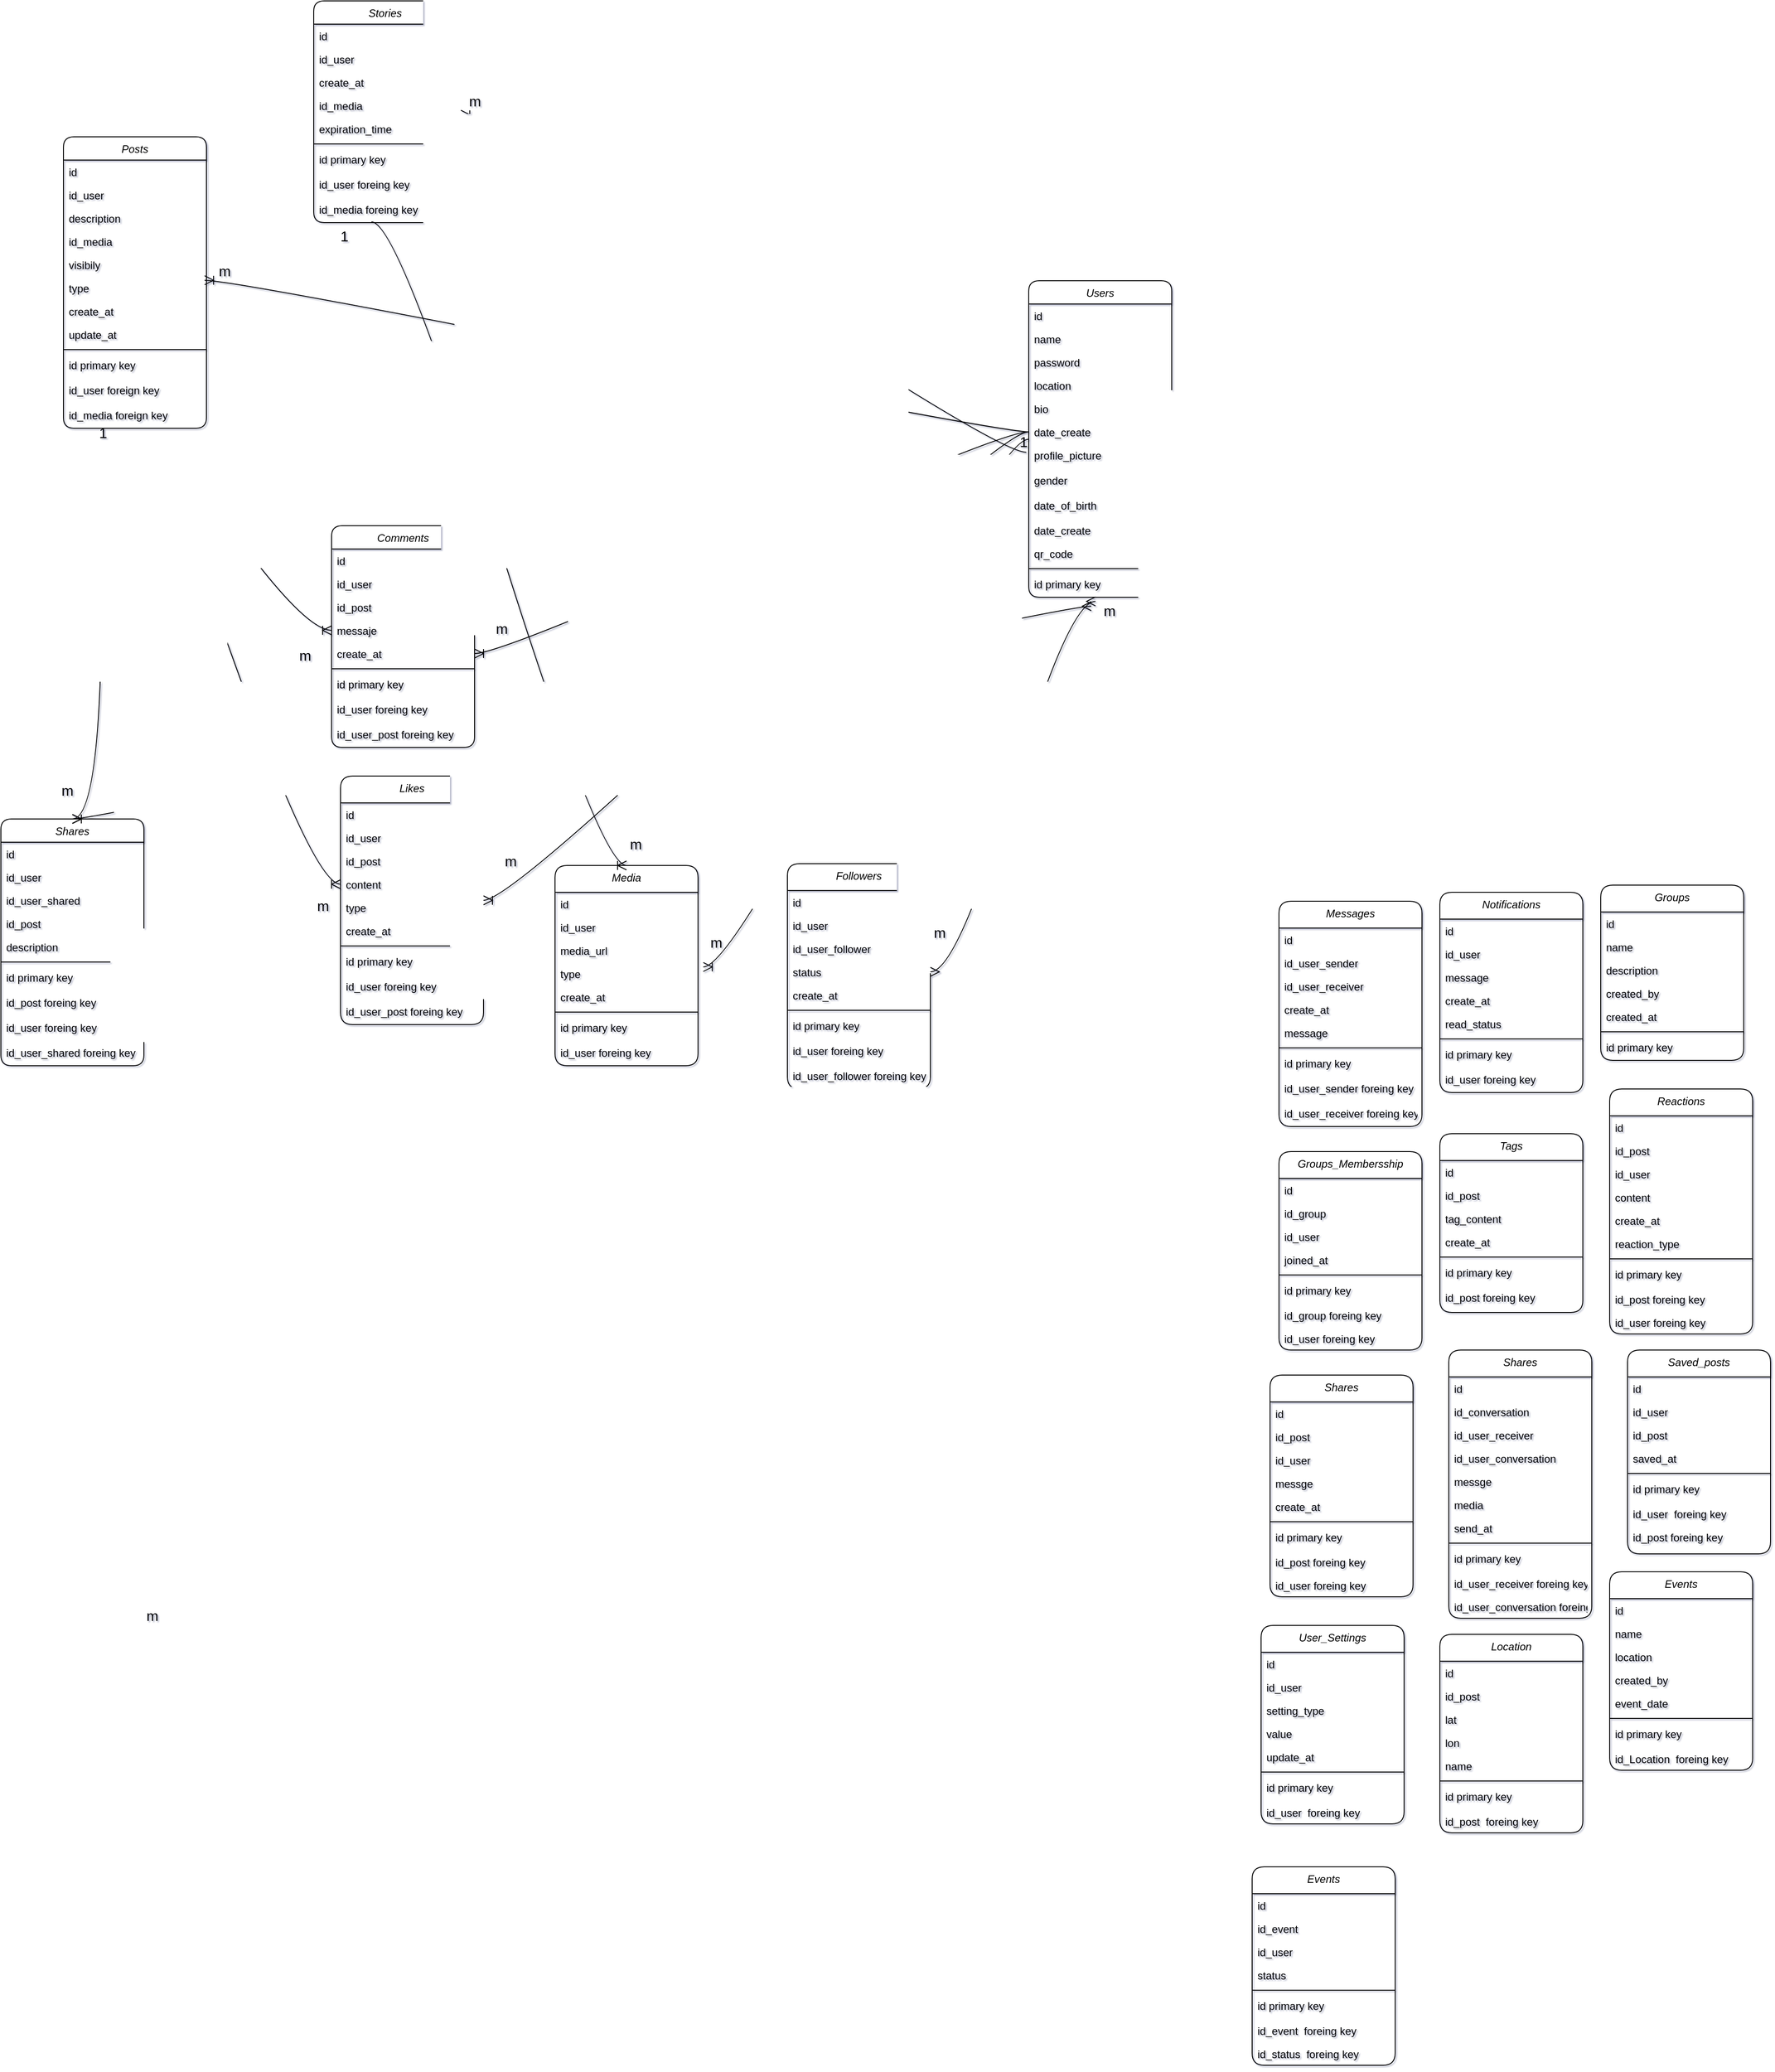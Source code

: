 <mxfile version="24.7.17">
  <diagram id="C5RBs43oDa-KdzZeNtuy" name="Page-1">
    <mxGraphModel dx="3388" dy="1435" grid="1" gridSize="10" guides="1" tooltips="1" connect="1" arrows="1" fold="1" page="1" pageScale="1" pageWidth="1169" pageHeight="827" background="none" math="0" shadow="1">
      <root>
        <mxCell id="WIyWlLk6GJQsqaUBKTNV-0" />
        <mxCell id="WIyWlLk6GJQsqaUBKTNV-1" parent="WIyWlLk6GJQsqaUBKTNV-0" />
        <mxCell id="zkfFHV4jXpPFQw0GAbJ--0" value="Users" style="swimlane;fontStyle=2;align=center;verticalAlign=top;childLayout=stackLayout;horizontal=1;startSize=26;horizontalStack=0;resizeParent=1;resizeLast=0;collapsible=1;marginBottom=0;rounded=1;shadow=0;strokeWidth=1;labelBackgroundColor=none;" parent="WIyWlLk6GJQsqaUBKTNV-1" vertex="1">
          <mxGeometry x="-90" y="-94" width="160" height="354" as="geometry">
            <mxRectangle x="230" y="140" width="160" height="26" as="alternateBounds" />
          </mxGeometry>
        </mxCell>
        <mxCell id="zkfFHV4jXpPFQw0GAbJ--1" value="id" style="text;align=left;verticalAlign=top;spacingLeft=4;spacingRight=4;overflow=hidden;rotatable=0;points=[[0,0.5],[1,0.5]];portConstraint=eastwest;labelBackgroundColor=none;rounded=1;" parent="zkfFHV4jXpPFQw0GAbJ--0" vertex="1">
          <mxGeometry y="26" width="160" height="26" as="geometry" />
        </mxCell>
        <mxCell id="zkfFHV4jXpPFQw0GAbJ--2" value="name    " style="text;align=left;verticalAlign=top;spacingLeft=4;spacingRight=4;overflow=hidden;rotatable=0;points=[[0,0.5],[1,0.5]];portConstraint=eastwest;rounded=1;shadow=0;html=0;labelBackgroundColor=none;" parent="zkfFHV4jXpPFQw0GAbJ--0" vertex="1">
          <mxGeometry y="52" width="160" height="26" as="geometry" />
        </mxCell>
        <mxCell id="zkfFHV4jXpPFQw0GAbJ--3" value="password" style="text;align=left;verticalAlign=top;spacingLeft=4;spacingRight=4;overflow=hidden;rotatable=0;points=[[0,0.5],[1,0.5]];portConstraint=eastwest;rounded=1;shadow=0;html=0;labelBackgroundColor=none;" parent="zkfFHV4jXpPFQw0GAbJ--0" vertex="1">
          <mxGeometry y="78" width="160" height="26" as="geometry" />
        </mxCell>
        <mxCell id="zkfFHV4jXpPFQw0GAbJ--5" value="location" style="text;align=left;verticalAlign=top;spacingLeft=4;spacingRight=4;overflow=hidden;rotatable=0;points=[[0,0.5],[1,0.5]];portConstraint=eastwest;labelBackgroundColor=none;rounded=1;" parent="zkfFHV4jXpPFQw0GAbJ--0" vertex="1">
          <mxGeometry y="104" width="160" height="26" as="geometry" />
        </mxCell>
        <mxCell id="OXAkG8kLN1oahMP6CsG_-2" value="bio" style="text;align=left;verticalAlign=top;spacingLeft=4;spacingRight=4;overflow=hidden;rotatable=0;points=[[0,0.5],[1,0.5]];portConstraint=eastwest;rounded=1;shadow=0;html=0;labelBackgroundColor=none;" parent="zkfFHV4jXpPFQw0GAbJ--0" vertex="1">
          <mxGeometry y="130" width="160" height="26" as="geometry" />
        </mxCell>
        <mxCell id="OXAkG8kLN1oahMP6CsG_-1" value="date_create" style="text;align=left;verticalAlign=top;spacingLeft=4;spacingRight=4;overflow=hidden;rotatable=0;points=[[0,0.5],[1,0.5]];portConstraint=eastwest;rounded=1;shadow=0;html=0;labelBackgroundColor=none;" parent="zkfFHV4jXpPFQw0GAbJ--0" vertex="1">
          <mxGeometry y="156" width="160" height="26" as="geometry" />
        </mxCell>
        <mxCell id="OXAkG8kLN1oahMP6CsG_-0" value="profile_picture" style="text;align=left;verticalAlign=top;spacingLeft=4;spacingRight=4;overflow=hidden;rotatable=0;points=[[0,0.5],[1,0.5]];portConstraint=eastwest;rounded=1;shadow=0;html=0;labelBackgroundColor=none;" parent="zkfFHV4jXpPFQw0GAbJ--0" vertex="1">
          <mxGeometry y="182" width="160" height="28" as="geometry" />
        </mxCell>
        <mxCell id="YtCIjZisQeZ565yReFkT-11" value="gender" style="text;align=left;verticalAlign=top;spacingLeft=4;spacingRight=4;overflow=hidden;rotatable=0;points=[[0,0.5],[1,0.5]];portConstraint=eastwest;rounded=1;shadow=0;html=0;labelBackgroundColor=none;" parent="zkfFHV4jXpPFQw0GAbJ--0" vertex="1">
          <mxGeometry y="210" width="160" height="28" as="geometry" />
        </mxCell>
        <mxCell id="YtCIjZisQeZ565yReFkT-10" value="date_of_birth" style="text;align=left;verticalAlign=top;spacingLeft=4;spacingRight=4;overflow=hidden;rotatable=0;points=[[0,0.5],[1,0.5]];portConstraint=eastwest;rounded=1;shadow=0;html=0;labelBackgroundColor=none;" parent="zkfFHV4jXpPFQw0GAbJ--0" vertex="1">
          <mxGeometry y="238" width="160" height="28" as="geometry" />
        </mxCell>
        <mxCell id="YtCIjZisQeZ565yReFkT-9" value="date_create" style="text;align=left;verticalAlign=top;spacingLeft=4;spacingRight=4;overflow=hidden;rotatable=0;points=[[0,0.5],[1,0.5]];portConstraint=eastwest;rounded=1;shadow=0;html=0;labelBackgroundColor=none;" parent="zkfFHV4jXpPFQw0GAbJ--0" vertex="1">
          <mxGeometry y="266" width="160" height="26" as="geometry" />
        </mxCell>
        <mxCell id="Mf_9zHUP6P4oTOlm1yCT-0" value="qr_code&#xa;" style="text;align=left;verticalAlign=top;spacingLeft=4;spacingRight=4;overflow=hidden;rotatable=0;points=[[0,0.5],[1,0.5]];portConstraint=eastwest;rounded=1;shadow=0;html=0;labelBackgroundColor=none;" vertex="1" parent="zkfFHV4jXpPFQw0GAbJ--0">
          <mxGeometry y="292" width="160" height="26" as="geometry" />
        </mxCell>
        <mxCell id="zkfFHV4jXpPFQw0GAbJ--4" value="" style="line;html=1;strokeWidth=1;align=left;verticalAlign=middle;spacingTop=-1;spacingLeft=3;spacingRight=3;rotatable=0;labelPosition=right;points=[];portConstraint=eastwest;labelBackgroundColor=none;rounded=1;" parent="zkfFHV4jXpPFQw0GAbJ--0" vertex="1">
          <mxGeometry y="318" width="160" height="8" as="geometry" />
        </mxCell>
        <mxCell id="OXAkG8kLN1oahMP6CsG_-12" value="id primary key" style="text;align=left;verticalAlign=top;spacingLeft=4;spacingRight=4;overflow=hidden;rotatable=0;points=[[0,0.5],[1,0.5]];portConstraint=eastwest;rounded=1;shadow=0;html=0;labelBackgroundColor=none;" parent="zkfFHV4jXpPFQw0GAbJ--0" vertex="1">
          <mxGeometry y="326" width="160" height="28" as="geometry" />
        </mxCell>
        <mxCell id="OXAkG8kLN1oahMP6CsG_-13" value="Posts" style="swimlane;fontStyle=2;align=center;verticalAlign=top;childLayout=stackLayout;horizontal=1;startSize=26;horizontalStack=0;resizeParent=1;resizeLast=0;collapsible=1;marginBottom=0;rounded=1;shadow=0;strokeWidth=1;labelBackgroundColor=none;" parent="WIyWlLk6GJQsqaUBKTNV-1" vertex="1">
          <mxGeometry x="-1170" y="-255" width="160" height="326" as="geometry">
            <mxRectangle x="230" y="140" width="160" height="26" as="alternateBounds" />
          </mxGeometry>
        </mxCell>
        <mxCell id="OXAkG8kLN1oahMP6CsG_-14" value="id" style="text;align=left;verticalAlign=top;spacingLeft=4;spacingRight=4;overflow=hidden;rotatable=0;points=[[0,0.5],[1,0.5]];portConstraint=eastwest;labelBackgroundColor=none;rounded=1;" parent="OXAkG8kLN1oahMP6CsG_-13" vertex="1">
          <mxGeometry y="26" width="160" height="26" as="geometry" />
        </mxCell>
        <mxCell id="OXAkG8kLN1oahMP6CsG_-15" value="id_user" style="text;align=left;verticalAlign=top;spacingLeft=4;spacingRight=4;overflow=hidden;rotatable=0;points=[[0,0.5],[1,0.5]];portConstraint=eastwest;rounded=1;shadow=0;html=0;labelBackgroundColor=none;" parent="OXAkG8kLN1oahMP6CsG_-13" vertex="1">
          <mxGeometry y="52" width="160" height="26" as="geometry" />
        </mxCell>
        <mxCell id="OXAkG8kLN1oahMP6CsG_-16" value="description" style="text;align=left;verticalAlign=top;spacingLeft=4;spacingRight=4;overflow=hidden;rotatable=0;points=[[0,0.5],[1,0.5]];portConstraint=eastwest;rounded=1;shadow=0;html=0;labelBackgroundColor=none;" parent="OXAkG8kLN1oahMP6CsG_-13" vertex="1">
          <mxGeometry y="78" width="160" height="26" as="geometry" />
        </mxCell>
        <mxCell id="OXAkG8kLN1oahMP6CsG_-17" value="id_media" style="text;align=left;verticalAlign=top;spacingLeft=4;spacingRight=4;overflow=hidden;rotatable=0;points=[[0,0.5],[1,0.5]];portConstraint=eastwest;labelBackgroundColor=none;rounded=1;" parent="OXAkG8kLN1oahMP6CsG_-13" vertex="1">
          <mxGeometry y="104" width="160" height="26" as="geometry" />
        </mxCell>
        <mxCell id="YtCIjZisQeZ565yReFkT-14" value="visibily" style="text;align=left;verticalAlign=top;spacingLeft=4;spacingRight=4;overflow=hidden;rotatable=0;points=[[0,0.5],[1,0.5]];portConstraint=eastwest;labelBackgroundColor=none;rounded=1;" parent="OXAkG8kLN1oahMP6CsG_-13" vertex="1">
          <mxGeometry y="130" width="160" height="26" as="geometry" />
        </mxCell>
        <mxCell id="YtCIjZisQeZ565yReFkT-12" value="type" style="text;align=left;verticalAlign=top;spacingLeft=4;spacingRight=4;overflow=hidden;rotatable=0;points=[[0,0.5],[1,0.5]];portConstraint=eastwest;labelBackgroundColor=none;rounded=1;" parent="OXAkG8kLN1oahMP6CsG_-13" vertex="1">
          <mxGeometry y="156" width="160" height="26" as="geometry" />
        </mxCell>
        <mxCell id="OXAkG8kLN1oahMP6CsG_-18" value="create_at" style="text;align=left;verticalAlign=top;spacingLeft=4;spacingRight=4;overflow=hidden;rotatable=0;points=[[0,0.5],[1,0.5]];portConstraint=eastwest;rounded=1;shadow=0;html=0;labelBackgroundColor=none;" parent="OXAkG8kLN1oahMP6CsG_-13" vertex="1">
          <mxGeometry y="182" width="160" height="26" as="geometry" />
        </mxCell>
        <mxCell id="YtCIjZisQeZ565yReFkT-13" value="update_at" style="text;align=left;verticalAlign=top;spacingLeft=4;spacingRight=4;overflow=hidden;rotatable=0;points=[[0,0.5],[1,0.5]];portConstraint=eastwest;labelBackgroundColor=none;rounded=1;" parent="OXAkG8kLN1oahMP6CsG_-13" vertex="1">
          <mxGeometry y="208" width="160" height="26" as="geometry" />
        </mxCell>
        <mxCell id="OXAkG8kLN1oahMP6CsG_-21" value="" style="line;html=1;strokeWidth=1;align=left;verticalAlign=middle;spacingTop=-1;spacingLeft=3;spacingRight=3;rotatable=0;labelPosition=right;points=[];portConstraint=eastwest;labelBackgroundColor=none;rounded=1;" parent="OXAkG8kLN1oahMP6CsG_-13" vertex="1">
          <mxGeometry y="234" width="160" height="8" as="geometry" />
        </mxCell>
        <mxCell id="OXAkG8kLN1oahMP6CsG_-22" value="id primary key" style="text;align=left;verticalAlign=top;spacingLeft=4;spacingRight=4;overflow=hidden;rotatable=0;points=[[0,0.5],[1,0.5]];portConstraint=eastwest;rounded=1;shadow=0;html=0;labelBackgroundColor=none;" parent="OXAkG8kLN1oahMP6CsG_-13" vertex="1">
          <mxGeometry y="242" width="160" height="28" as="geometry" />
        </mxCell>
        <mxCell id="OXAkG8kLN1oahMP6CsG_-31" value="id_user foreign key" style="text;align=left;verticalAlign=top;spacingLeft=4;spacingRight=4;overflow=hidden;rotatable=0;points=[[0,0.5],[1,0.5]];portConstraint=eastwest;rounded=1;shadow=0;html=0;labelBackgroundColor=none;" parent="OXAkG8kLN1oahMP6CsG_-13" vertex="1">
          <mxGeometry y="270" width="160" height="28" as="geometry" />
        </mxCell>
        <mxCell id="YtCIjZisQeZ565yReFkT-54" value="id_media foreign key" style="text;align=left;verticalAlign=top;spacingLeft=4;spacingRight=4;overflow=hidden;rotatable=0;points=[[0,0.5],[1,0.5]];portConstraint=eastwest;rounded=1;shadow=0;html=0;labelBackgroundColor=none;" parent="OXAkG8kLN1oahMP6CsG_-13" vertex="1">
          <mxGeometry y="298" width="160" height="28" as="geometry" />
        </mxCell>
        <mxCell id="OXAkG8kLN1oahMP6CsG_-23" value="Stories" style="swimlane;fontStyle=2;align=center;verticalAlign=top;childLayout=stackLayout;horizontal=1;startSize=26;horizontalStack=0;resizeParent=1;resizeLast=0;collapsible=1;marginBottom=0;rounded=1;shadow=0;strokeWidth=1;labelBackgroundColor=none;" parent="WIyWlLk6GJQsqaUBKTNV-1" vertex="1">
          <mxGeometry x="-890" y="-407" width="160" height="248" as="geometry">
            <mxRectangle x="230" y="140" width="160" height="26" as="alternateBounds" />
          </mxGeometry>
        </mxCell>
        <mxCell id="OXAkG8kLN1oahMP6CsG_-24" value="id" style="text;align=left;verticalAlign=top;spacingLeft=4;spacingRight=4;overflow=hidden;rotatable=0;points=[[0,0.5],[1,0.5]];portConstraint=eastwest;labelBackgroundColor=none;rounded=1;" parent="OXAkG8kLN1oahMP6CsG_-23" vertex="1">
          <mxGeometry y="26" width="160" height="26" as="geometry" />
        </mxCell>
        <mxCell id="OXAkG8kLN1oahMP6CsG_-25" value="id_user" style="text;align=left;verticalAlign=top;spacingLeft=4;spacingRight=4;overflow=hidden;rotatable=0;points=[[0,0.5],[1,0.5]];portConstraint=eastwest;rounded=1;shadow=0;html=0;labelBackgroundColor=none;" parent="OXAkG8kLN1oahMP6CsG_-23" vertex="1">
          <mxGeometry y="52" width="160" height="26" as="geometry" />
        </mxCell>
        <mxCell id="OXAkG8kLN1oahMP6CsG_-26" value="create_at" style="text;align=left;verticalAlign=top;spacingLeft=4;spacingRight=4;overflow=hidden;rotatable=0;points=[[0,0.5],[1,0.5]];portConstraint=eastwest;rounded=1;shadow=0;html=0;labelBackgroundColor=none;" parent="OXAkG8kLN1oahMP6CsG_-23" vertex="1">
          <mxGeometry y="78" width="160" height="26" as="geometry" />
        </mxCell>
        <mxCell id="OXAkG8kLN1oahMP6CsG_-27" value="id_media" style="text;align=left;verticalAlign=top;spacingLeft=4;spacingRight=4;overflow=hidden;rotatable=0;points=[[0,0.5],[1,0.5]];portConstraint=eastwest;labelBackgroundColor=none;rounded=1;" parent="OXAkG8kLN1oahMP6CsG_-23" vertex="1">
          <mxGeometry y="104" width="160" height="26" as="geometry" />
        </mxCell>
        <mxCell id="OXAkG8kLN1oahMP6CsG_-28" value="expiration_time" style="text;align=left;verticalAlign=top;spacingLeft=4;spacingRight=4;overflow=hidden;rotatable=0;points=[[0,0.5],[1,0.5]];portConstraint=eastwest;rounded=1;shadow=0;html=0;labelBackgroundColor=none;" parent="OXAkG8kLN1oahMP6CsG_-23" vertex="1">
          <mxGeometry y="130" width="160" height="26" as="geometry" />
        </mxCell>
        <mxCell id="OXAkG8kLN1oahMP6CsG_-29" value="" style="line;html=1;strokeWidth=1;align=left;verticalAlign=middle;spacingTop=-1;spacingLeft=3;spacingRight=3;rotatable=0;labelPosition=right;points=[];portConstraint=eastwest;labelBackgroundColor=none;rounded=1;" parent="OXAkG8kLN1oahMP6CsG_-23" vertex="1">
          <mxGeometry y="156" width="160" height="8" as="geometry" />
        </mxCell>
        <mxCell id="OXAkG8kLN1oahMP6CsG_-30" value="id primary key" style="text;align=left;verticalAlign=top;spacingLeft=4;spacingRight=4;overflow=hidden;rotatable=0;points=[[0,0.5],[1,0.5]];portConstraint=eastwest;rounded=1;shadow=0;html=0;labelBackgroundColor=none;" parent="OXAkG8kLN1oahMP6CsG_-23" vertex="1">
          <mxGeometry y="164" width="160" height="28" as="geometry" />
        </mxCell>
        <mxCell id="OXAkG8kLN1oahMP6CsG_-32" value="id_user foreing key" style="text;align=left;verticalAlign=top;spacingLeft=4;spacingRight=4;overflow=hidden;rotatable=0;points=[[0,0.5],[1,0.5]];portConstraint=eastwest;rounded=1;shadow=0;html=0;labelBackgroundColor=none;" parent="OXAkG8kLN1oahMP6CsG_-23" vertex="1">
          <mxGeometry y="192" width="160" height="28" as="geometry" />
        </mxCell>
        <mxCell id="YtCIjZisQeZ565yReFkT-53" value="id_media foreing key" style="text;align=left;verticalAlign=top;spacingLeft=4;spacingRight=4;overflow=hidden;rotatable=0;points=[[0,0.5],[1,0.5]];portConstraint=eastwest;rounded=1;shadow=0;html=0;labelBackgroundColor=none;" parent="OXAkG8kLN1oahMP6CsG_-23" vertex="1">
          <mxGeometry y="220" width="160" height="28" as="geometry" />
        </mxCell>
        <mxCell id="OXAkG8kLN1oahMP6CsG_-33" value="Shares" style="swimlane;fontStyle=2;align=center;verticalAlign=top;childLayout=stackLayout;horizontal=1;startSize=26;horizontalStack=0;resizeParent=1;resizeLast=0;collapsible=1;marginBottom=0;rounded=1;shadow=0;strokeWidth=1;labelBackgroundColor=none;" parent="WIyWlLk6GJQsqaUBKTNV-1" vertex="1">
          <mxGeometry x="-1240" y="508" width="160" height="276" as="geometry">
            <mxRectangle x="230" y="140" width="160" height="26" as="alternateBounds" />
          </mxGeometry>
        </mxCell>
        <mxCell id="OXAkG8kLN1oahMP6CsG_-34" value="id" style="text;align=left;verticalAlign=top;spacingLeft=4;spacingRight=4;overflow=hidden;rotatable=0;points=[[0,0.5],[1,0.5]];portConstraint=eastwest;labelBackgroundColor=none;rounded=1;" parent="OXAkG8kLN1oahMP6CsG_-33" vertex="1">
          <mxGeometry y="26" width="160" height="26" as="geometry" />
        </mxCell>
        <mxCell id="OXAkG8kLN1oahMP6CsG_-35" value="id_user" style="text;align=left;verticalAlign=top;spacingLeft=4;spacingRight=4;overflow=hidden;rotatable=0;points=[[0,0.5],[1,0.5]];portConstraint=eastwest;rounded=1;shadow=0;html=0;labelBackgroundColor=none;" parent="OXAkG8kLN1oahMP6CsG_-33" vertex="1">
          <mxGeometry y="52" width="160" height="26" as="geometry" />
        </mxCell>
        <mxCell id="OXAkG8kLN1oahMP6CsG_-36" value="id_user_shared" style="text;align=left;verticalAlign=top;spacingLeft=4;spacingRight=4;overflow=hidden;rotatable=0;points=[[0,0.5],[1,0.5]];portConstraint=eastwest;rounded=1;shadow=0;html=0;labelBackgroundColor=none;" parent="OXAkG8kLN1oahMP6CsG_-33" vertex="1">
          <mxGeometry y="78" width="160" height="26" as="geometry" />
        </mxCell>
        <mxCell id="YtCIjZisQeZ565yReFkT-40" value="id_post" style="text;align=left;verticalAlign=top;spacingLeft=4;spacingRight=4;overflow=hidden;rotatable=0;points=[[0,0.5],[1,0.5]];portConstraint=eastwest;rounded=1;shadow=0;html=0;labelBackgroundColor=none;" parent="OXAkG8kLN1oahMP6CsG_-33" vertex="1">
          <mxGeometry y="104" width="160" height="26" as="geometry" />
        </mxCell>
        <mxCell id="OXAkG8kLN1oahMP6CsG_-38" value="description" style="text;align=left;verticalAlign=top;spacingLeft=4;spacingRight=4;overflow=hidden;rotatable=0;points=[[0,0.5],[1,0.5]];portConstraint=eastwest;rounded=1;shadow=0;html=0;labelBackgroundColor=none;" parent="OXAkG8kLN1oahMP6CsG_-33" vertex="1">
          <mxGeometry y="130" width="160" height="26" as="geometry" />
        </mxCell>
        <mxCell id="OXAkG8kLN1oahMP6CsG_-39" value="" style="line;html=1;strokeWidth=1;align=left;verticalAlign=middle;spacingTop=-1;spacingLeft=3;spacingRight=3;rotatable=0;labelPosition=right;points=[];portConstraint=eastwest;labelBackgroundColor=none;rounded=1;" parent="OXAkG8kLN1oahMP6CsG_-33" vertex="1">
          <mxGeometry y="156" width="160" height="8" as="geometry" />
        </mxCell>
        <mxCell id="OXAkG8kLN1oahMP6CsG_-40" value="id primary key" style="text;align=left;verticalAlign=top;spacingLeft=4;spacingRight=4;overflow=hidden;rotatable=0;points=[[0,0.5],[1,0.5]];portConstraint=eastwest;rounded=1;shadow=0;html=0;labelBackgroundColor=none;" parent="OXAkG8kLN1oahMP6CsG_-33" vertex="1">
          <mxGeometry y="164" width="160" height="28" as="geometry" />
        </mxCell>
        <mxCell id="YtCIjZisQeZ565yReFkT-41" value="id_post foreing key" style="text;align=left;verticalAlign=top;spacingLeft=4;spacingRight=4;overflow=hidden;rotatable=0;points=[[0,0.5],[1,0.5]];portConstraint=eastwest;rounded=1;shadow=0;html=0;labelBackgroundColor=none;" parent="OXAkG8kLN1oahMP6CsG_-33" vertex="1">
          <mxGeometry y="192" width="160" height="28" as="geometry" />
        </mxCell>
        <mxCell id="OXAkG8kLN1oahMP6CsG_-41" value="id_user foreing key" style="text;align=left;verticalAlign=top;spacingLeft=4;spacingRight=4;overflow=hidden;rotatable=0;points=[[0,0.5],[1,0.5]];portConstraint=eastwest;rounded=1;shadow=0;html=0;labelBackgroundColor=none;" parent="OXAkG8kLN1oahMP6CsG_-33" vertex="1">
          <mxGeometry y="220" width="160" height="28" as="geometry" />
        </mxCell>
        <mxCell id="OXAkG8kLN1oahMP6CsG_-43" value="id_user_shared foreing key" style="text;align=left;verticalAlign=top;spacingLeft=4;spacingRight=4;overflow=hidden;rotatable=0;points=[[0,0.5],[1,0.5]];portConstraint=eastwest;rounded=1;shadow=0;html=0;labelBackgroundColor=none;" parent="OXAkG8kLN1oahMP6CsG_-33" vertex="1">
          <mxGeometry y="248" width="160" height="28" as="geometry" />
        </mxCell>
        <mxCell id="OXAkG8kLN1oahMP6CsG_-44" value="Comments" style="swimlane;fontStyle=2;align=center;verticalAlign=top;childLayout=stackLayout;horizontal=1;startSize=26;horizontalStack=0;resizeParent=1;resizeLast=0;collapsible=1;marginBottom=0;rounded=1;shadow=0;strokeWidth=1;labelBackgroundColor=none;" parent="WIyWlLk6GJQsqaUBKTNV-1" vertex="1">
          <mxGeometry x="-870" y="180" width="160" height="248" as="geometry">
            <mxRectangle x="230" y="140" width="160" height="26" as="alternateBounds" />
          </mxGeometry>
        </mxCell>
        <mxCell id="OXAkG8kLN1oahMP6CsG_-45" value="id" style="text;align=left;verticalAlign=top;spacingLeft=4;spacingRight=4;overflow=hidden;rotatable=0;points=[[0,0.5],[1,0.5]];portConstraint=eastwest;labelBackgroundColor=none;rounded=1;" parent="OXAkG8kLN1oahMP6CsG_-44" vertex="1">
          <mxGeometry y="26" width="160" height="26" as="geometry" />
        </mxCell>
        <mxCell id="OXAkG8kLN1oahMP6CsG_-46" value="id_user" style="text;align=left;verticalAlign=top;spacingLeft=4;spacingRight=4;overflow=hidden;rotatable=0;points=[[0,0.5],[1,0.5]];portConstraint=eastwest;rounded=1;shadow=0;html=0;labelBackgroundColor=none;" parent="OXAkG8kLN1oahMP6CsG_-44" vertex="1">
          <mxGeometry y="52" width="160" height="26" as="geometry" />
        </mxCell>
        <mxCell id="OXAkG8kLN1oahMP6CsG_-47" value="id_post" style="text;align=left;verticalAlign=top;spacingLeft=4;spacingRight=4;overflow=hidden;rotatable=0;points=[[0,0.5],[1,0.5]];portConstraint=eastwest;rounded=1;shadow=0;html=0;labelBackgroundColor=none;" parent="OXAkG8kLN1oahMP6CsG_-44" vertex="1">
          <mxGeometry y="78" width="160" height="26" as="geometry" />
        </mxCell>
        <mxCell id="OXAkG8kLN1oahMP6CsG_-48" value="messaje" style="text;align=left;verticalAlign=top;spacingLeft=4;spacingRight=4;overflow=hidden;rotatable=0;points=[[0,0.5],[1,0.5]];portConstraint=eastwest;rounded=1;shadow=0;html=0;labelBackgroundColor=none;" parent="OXAkG8kLN1oahMP6CsG_-44" vertex="1">
          <mxGeometry y="104" width="160" height="26" as="geometry" />
        </mxCell>
        <mxCell id="OXAkG8kLN1oahMP6CsG_-53" value="create_at" style="text;align=left;verticalAlign=top;spacingLeft=4;spacingRight=4;overflow=hidden;rotatable=0;points=[[0,0.5],[1,0.5]];portConstraint=eastwest;rounded=1;shadow=0;html=0;labelBackgroundColor=none;" parent="OXAkG8kLN1oahMP6CsG_-44" vertex="1">
          <mxGeometry y="130" width="160" height="26" as="geometry" />
        </mxCell>
        <mxCell id="OXAkG8kLN1oahMP6CsG_-49" value="" style="line;html=1;strokeWidth=1;align=left;verticalAlign=middle;spacingTop=-1;spacingLeft=3;spacingRight=3;rotatable=0;labelPosition=right;points=[];portConstraint=eastwest;labelBackgroundColor=none;rounded=1;" parent="OXAkG8kLN1oahMP6CsG_-44" vertex="1">
          <mxGeometry y="156" width="160" height="8" as="geometry" />
        </mxCell>
        <mxCell id="OXAkG8kLN1oahMP6CsG_-50" value="id primary key" style="text;align=left;verticalAlign=top;spacingLeft=4;spacingRight=4;overflow=hidden;rotatable=0;points=[[0,0.5],[1,0.5]];portConstraint=eastwest;rounded=1;shadow=0;html=0;labelBackgroundColor=none;" parent="OXAkG8kLN1oahMP6CsG_-44" vertex="1">
          <mxGeometry y="164" width="160" height="28" as="geometry" />
        </mxCell>
        <mxCell id="OXAkG8kLN1oahMP6CsG_-51" value="id_user foreing key" style="text;align=left;verticalAlign=top;spacingLeft=4;spacingRight=4;overflow=hidden;rotatable=0;points=[[0,0.5],[1,0.5]];portConstraint=eastwest;rounded=1;shadow=0;html=0;labelBackgroundColor=none;" parent="OXAkG8kLN1oahMP6CsG_-44" vertex="1">
          <mxGeometry y="192" width="160" height="28" as="geometry" />
        </mxCell>
        <mxCell id="OXAkG8kLN1oahMP6CsG_-52" value="id_user_post foreing key" style="text;align=left;verticalAlign=top;spacingLeft=4;spacingRight=4;overflow=hidden;rotatable=0;points=[[0,0.5],[1,0.5]];portConstraint=eastwest;rounded=1;shadow=0;html=0;labelBackgroundColor=none;" parent="OXAkG8kLN1oahMP6CsG_-44" vertex="1">
          <mxGeometry y="220" width="160" height="28" as="geometry" />
        </mxCell>
        <mxCell id="OXAkG8kLN1oahMP6CsG_-54" value="Likes" style="swimlane;fontStyle=2;align=center;verticalAlign=top;childLayout=stackLayout;horizontal=1;startSize=30;horizontalStack=0;resizeParent=1;resizeLast=0;collapsible=1;marginBottom=0;rounded=1;shadow=0;strokeWidth=1;labelBackgroundColor=none;" parent="WIyWlLk6GJQsqaUBKTNV-1" vertex="1">
          <mxGeometry x="-860" y="460" width="160" height="278" as="geometry">
            <mxRectangle x="230" y="140" width="160" height="26" as="alternateBounds" />
          </mxGeometry>
        </mxCell>
        <mxCell id="OXAkG8kLN1oahMP6CsG_-55" value="id" style="text;align=left;verticalAlign=top;spacingLeft=4;spacingRight=4;overflow=hidden;rotatable=0;points=[[0,0.5],[1,0.5]];portConstraint=eastwest;labelBackgroundColor=none;rounded=1;" parent="OXAkG8kLN1oahMP6CsG_-54" vertex="1">
          <mxGeometry y="30" width="160" height="26" as="geometry" />
        </mxCell>
        <mxCell id="OXAkG8kLN1oahMP6CsG_-56" value="id_user" style="text;align=left;verticalAlign=top;spacingLeft=4;spacingRight=4;overflow=hidden;rotatable=0;points=[[0,0.5],[1,0.5]];portConstraint=eastwest;rounded=1;shadow=0;html=0;labelBackgroundColor=none;" parent="OXAkG8kLN1oahMP6CsG_-54" vertex="1">
          <mxGeometry y="56" width="160" height="26" as="geometry" />
        </mxCell>
        <mxCell id="OXAkG8kLN1oahMP6CsG_-57" value="id_post" style="text;align=left;verticalAlign=top;spacingLeft=4;spacingRight=4;overflow=hidden;rotatable=0;points=[[0,0.5],[1,0.5]];portConstraint=eastwest;rounded=1;shadow=0;html=0;labelBackgroundColor=none;" parent="OXAkG8kLN1oahMP6CsG_-54" vertex="1">
          <mxGeometry y="82" width="160" height="26" as="geometry" />
        </mxCell>
        <mxCell id="OXAkG8kLN1oahMP6CsG_-58" value="content" style="text;align=left;verticalAlign=top;spacingLeft=4;spacingRight=4;overflow=hidden;rotatable=0;points=[[0,0.5],[1,0.5]];portConstraint=eastwest;rounded=1;shadow=0;html=0;labelBackgroundColor=none;" parent="OXAkG8kLN1oahMP6CsG_-54" vertex="1">
          <mxGeometry y="108" width="160" height="26" as="geometry" />
        </mxCell>
        <mxCell id="YtCIjZisQeZ565yReFkT-15" value="type" style="text;align=left;verticalAlign=top;spacingLeft=4;spacingRight=4;overflow=hidden;rotatable=0;points=[[0,0.5],[1,0.5]];portConstraint=eastwest;rounded=1;shadow=0;html=0;labelBackgroundColor=none;" parent="OXAkG8kLN1oahMP6CsG_-54" vertex="1">
          <mxGeometry y="134" width="160" height="26" as="geometry" />
        </mxCell>
        <mxCell id="OXAkG8kLN1oahMP6CsG_-59" value="create_at" style="text;align=left;verticalAlign=top;spacingLeft=4;spacingRight=4;overflow=hidden;rotatable=0;points=[[0,0.5],[1,0.5]];portConstraint=eastwest;rounded=1;shadow=0;html=0;labelBackgroundColor=none;" parent="OXAkG8kLN1oahMP6CsG_-54" vertex="1">
          <mxGeometry y="160" width="160" height="26" as="geometry" />
        </mxCell>
        <mxCell id="OXAkG8kLN1oahMP6CsG_-60" value="" style="line;html=1;strokeWidth=1;align=left;verticalAlign=middle;spacingTop=-1;spacingLeft=3;spacingRight=3;rotatable=0;labelPosition=right;points=[];portConstraint=eastwest;labelBackgroundColor=none;rounded=1;" parent="OXAkG8kLN1oahMP6CsG_-54" vertex="1">
          <mxGeometry y="186" width="160" height="8" as="geometry" />
        </mxCell>
        <mxCell id="OXAkG8kLN1oahMP6CsG_-61" value="id primary key" style="text;align=left;verticalAlign=top;spacingLeft=4;spacingRight=4;overflow=hidden;rotatable=0;points=[[0,0.5],[1,0.5]];portConstraint=eastwest;rounded=1;shadow=0;html=0;labelBackgroundColor=none;" parent="OXAkG8kLN1oahMP6CsG_-54" vertex="1">
          <mxGeometry y="194" width="160" height="28" as="geometry" />
        </mxCell>
        <mxCell id="OXAkG8kLN1oahMP6CsG_-62" value="id_user foreing key" style="text;align=left;verticalAlign=top;spacingLeft=4;spacingRight=4;overflow=hidden;rotatable=0;points=[[0,0.5],[1,0.5]];portConstraint=eastwest;rounded=1;shadow=0;html=0;labelBackgroundColor=none;" parent="OXAkG8kLN1oahMP6CsG_-54" vertex="1">
          <mxGeometry y="222" width="160" height="28" as="geometry" />
        </mxCell>
        <mxCell id="OXAkG8kLN1oahMP6CsG_-63" value="id_user_post foreing key" style="text;align=left;verticalAlign=top;spacingLeft=4;spacingRight=4;overflow=hidden;rotatable=0;points=[[0,0.5],[1,0.5]];portConstraint=eastwest;rounded=1;shadow=0;html=0;labelBackgroundColor=none;" parent="OXAkG8kLN1oahMP6CsG_-54" vertex="1">
          <mxGeometry y="250" width="160" height="28" as="geometry" />
        </mxCell>
        <mxCell id="OXAkG8kLN1oahMP6CsG_-65" value="Followers" style="swimlane;fontStyle=2;align=center;verticalAlign=top;childLayout=stackLayout;horizontal=1;startSize=30;horizontalStack=0;resizeParent=1;resizeLast=0;collapsible=1;marginBottom=0;rounded=1;shadow=0;strokeWidth=1;labelBackgroundColor=none;" parent="WIyWlLk6GJQsqaUBKTNV-1" vertex="1">
          <mxGeometry x="-360" y="558" width="160" height="252" as="geometry">
            <mxRectangle x="230" y="140" width="160" height="26" as="alternateBounds" />
          </mxGeometry>
        </mxCell>
        <mxCell id="OXAkG8kLN1oahMP6CsG_-66" value="id" style="text;align=left;verticalAlign=top;spacingLeft=4;spacingRight=4;overflow=hidden;rotatable=0;points=[[0,0.5],[1,0.5]];portConstraint=eastwest;labelBackgroundColor=none;rounded=1;" parent="OXAkG8kLN1oahMP6CsG_-65" vertex="1">
          <mxGeometry y="30" width="160" height="26" as="geometry" />
        </mxCell>
        <mxCell id="OXAkG8kLN1oahMP6CsG_-67" value="id_user" style="text;align=left;verticalAlign=top;spacingLeft=4;spacingRight=4;overflow=hidden;rotatable=0;points=[[0,0.5],[1,0.5]];portConstraint=eastwest;rounded=1;shadow=0;html=0;labelBackgroundColor=none;" parent="OXAkG8kLN1oahMP6CsG_-65" vertex="1">
          <mxGeometry y="56" width="160" height="26" as="geometry" />
        </mxCell>
        <mxCell id="OXAkG8kLN1oahMP6CsG_-68" value="id_user_follower" style="text;align=left;verticalAlign=top;spacingLeft=4;spacingRight=4;overflow=hidden;rotatable=0;points=[[0,0.5],[1,0.5]];portConstraint=eastwest;rounded=1;shadow=0;html=0;labelBackgroundColor=none;" parent="OXAkG8kLN1oahMP6CsG_-65" vertex="1">
          <mxGeometry y="82" width="160" height="26" as="geometry" />
        </mxCell>
        <mxCell id="YtCIjZisQeZ565yReFkT-16" value="status" style="text;align=left;verticalAlign=top;spacingLeft=4;spacingRight=4;overflow=hidden;rotatable=0;points=[[0,0.5],[1,0.5]];portConstraint=eastwest;rounded=1;shadow=0;html=0;labelBackgroundColor=none;" parent="OXAkG8kLN1oahMP6CsG_-65" vertex="1">
          <mxGeometry y="108" width="160" height="26" as="geometry" />
        </mxCell>
        <mxCell id="OXAkG8kLN1oahMP6CsG_-70" value="create_at" style="text;align=left;verticalAlign=top;spacingLeft=4;spacingRight=4;overflow=hidden;rotatable=0;points=[[0,0.5],[1,0.5]];portConstraint=eastwest;rounded=1;shadow=0;html=0;labelBackgroundColor=none;" parent="OXAkG8kLN1oahMP6CsG_-65" vertex="1">
          <mxGeometry y="134" width="160" height="26" as="geometry" />
        </mxCell>
        <mxCell id="OXAkG8kLN1oahMP6CsG_-71" value="" style="line;html=1;strokeWidth=1;align=left;verticalAlign=middle;spacingTop=-1;spacingLeft=3;spacingRight=3;rotatable=0;labelPosition=right;points=[];portConstraint=eastwest;labelBackgroundColor=none;rounded=1;" parent="OXAkG8kLN1oahMP6CsG_-65" vertex="1">
          <mxGeometry y="160" width="160" height="8" as="geometry" />
        </mxCell>
        <mxCell id="OXAkG8kLN1oahMP6CsG_-72" value="id primary key" style="text;align=left;verticalAlign=top;spacingLeft=4;spacingRight=4;overflow=hidden;rotatable=0;points=[[0,0.5],[1,0.5]];portConstraint=eastwest;rounded=1;shadow=0;html=0;labelBackgroundColor=none;" parent="OXAkG8kLN1oahMP6CsG_-65" vertex="1">
          <mxGeometry y="168" width="160" height="28" as="geometry" />
        </mxCell>
        <mxCell id="OXAkG8kLN1oahMP6CsG_-73" value="id_user foreing key" style="text;align=left;verticalAlign=top;spacingLeft=4;spacingRight=4;overflow=hidden;rotatable=0;points=[[0,0.5],[1,0.5]];portConstraint=eastwest;rounded=1;shadow=0;html=0;labelBackgroundColor=none;" parent="OXAkG8kLN1oahMP6CsG_-65" vertex="1">
          <mxGeometry y="196" width="160" height="28" as="geometry" />
        </mxCell>
        <mxCell id="OXAkG8kLN1oahMP6CsG_-74" value="id_user_follower foreing key" style="text;align=left;verticalAlign=top;spacingLeft=4;spacingRight=4;overflow=hidden;rotatable=0;points=[[0,0.5],[1,0.5]];portConstraint=eastwest;rounded=1;shadow=0;html=0;labelBackgroundColor=none;" parent="OXAkG8kLN1oahMP6CsG_-65" vertex="1">
          <mxGeometry y="224" width="160" height="28" as="geometry" />
        </mxCell>
        <mxCell id="OXAkG8kLN1oahMP6CsG_-75" value="Messages" style="swimlane;fontStyle=2;align=center;verticalAlign=top;childLayout=stackLayout;horizontal=1;startSize=30;horizontalStack=0;resizeParent=1;resizeLast=0;collapsible=1;marginBottom=0;rounded=1;shadow=0;strokeWidth=1;labelBackgroundColor=none;" parent="WIyWlLk6GJQsqaUBKTNV-1" vertex="1">
          <mxGeometry x="190" y="600" width="160" height="252" as="geometry">
            <mxRectangle x="230" y="140" width="160" height="26" as="alternateBounds" />
          </mxGeometry>
        </mxCell>
        <mxCell id="OXAkG8kLN1oahMP6CsG_-76" value="id" style="text;align=left;verticalAlign=top;spacingLeft=4;spacingRight=4;overflow=hidden;rotatable=0;points=[[0,0.5],[1,0.5]];portConstraint=eastwest;labelBackgroundColor=none;rounded=1;" parent="OXAkG8kLN1oahMP6CsG_-75" vertex="1">
          <mxGeometry y="30" width="160" height="26" as="geometry" />
        </mxCell>
        <mxCell id="OXAkG8kLN1oahMP6CsG_-77" value="id_user_sender" style="text;align=left;verticalAlign=top;spacingLeft=4;spacingRight=4;overflow=hidden;rotatable=0;points=[[0,0.5],[1,0.5]];portConstraint=eastwest;rounded=1;shadow=0;html=0;labelBackgroundColor=none;" parent="OXAkG8kLN1oahMP6CsG_-75" vertex="1">
          <mxGeometry y="56" width="160" height="26" as="geometry" />
        </mxCell>
        <mxCell id="OXAkG8kLN1oahMP6CsG_-78" value="id_user_receiver" style="text;align=left;verticalAlign=top;spacingLeft=4;spacingRight=4;overflow=hidden;rotatable=0;points=[[0,0.5],[1,0.5]];portConstraint=eastwest;rounded=1;shadow=0;html=0;labelBackgroundColor=none;" parent="OXAkG8kLN1oahMP6CsG_-75" vertex="1">
          <mxGeometry y="82" width="160" height="26" as="geometry" />
        </mxCell>
        <mxCell id="OXAkG8kLN1oahMP6CsG_-79" value="create_at" style="text;align=left;verticalAlign=top;spacingLeft=4;spacingRight=4;overflow=hidden;rotatable=0;points=[[0,0.5],[1,0.5]];portConstraint=eastwest;rounded=1;shadow=0;html=0;labelBackgroundColor=none;" parent="OXAkG8kLN1oahMP6CsG_-75" vertex="1">
          <mxGeometry y="108" width="160" height="26" as="geometry" />
        </mxCell>
        <mxCell id="OXAkG8kLN1oahMP6CsG_-84" value="message" style="text;align=left;verticalAlign=top;spacingLeft=4;spacingRight=4;overflow=hidden;rotatable=0;points=[[0,0.5],[1,0.5]];portConstraint=eastwest;rounded=1;shadow=0;html=0;labelBackgroundColor=none;" parent="OXAkG8kLN1oahMP6CsG_-75" vertex="1">
          <mxGeometry y="134" width="160" height="26" as="geometry" />
        </mxCell>
        <mxCell id="OXAkG8kLN1oahMP6CsG_-80" value="" style="line;html=1;strokeWidth=1;align=left;verticalAlign=middle;spacingTop=-1;spacingLeft=3;spacingRight=3;rotatable=0;labelPosition=right;points=[];portConstraint=eastwest;labelBackgroundColor=none;rounded=1;" parent="OXAkG8kLN1oahMP6CsG_-75" vertex="1">
          <mxGeometry y="160" width="160" height="8" as="geometry" />
        </mxCell>
        <mxCell id="OXAkG8kLN1oahMP6CsG_-81" value="id primary key" style="text;align=left;verticalAlign=top;spacingLeft=4;spacingRight=4;overflow=hidden;rotatable=0;points=[[0,0.5],[1,0.5]];portConstraint=eastwest;rounded=1;shadow=0;html=0;labelBackgroundColor=none;" parent="OXAkG8kLN1oahMP6CsG_-75" vertex="1">
          <mxGeometry y="168" width="160" height="28" as="geometry" />
        </mxCell>
        <mxCell id="OXAkG8kLN1oahMP6CsG_-82" value="id_user_sender foreing key" style="text;align=left;verticalAlign=top;spacingLeft=4;spacingRight=4;overflow=hidden;rotatable=0;points=[[0,0.5],[1,0.5]];portConstraint=eastwest;rounded=1;shadow=0;html=0;labelBackgroundColor=none;" parent="OXAkG8kLN1oahMP6CsG_-75" vertex="1">
          <mxGeometry y="196" width="160" height="28" as="geometry" />
        </mxCell>
        <mxCell id="OXAkG8kLN1oahMP6CsG_-83" value="id_user_receiver foreing key" style="text;align=left;verticalAlign=top;spacingLeft=4;spacingRight=4;overflow=hidden;rotatable=0;points=[[0,0.5],[1,0.5]];portConstraint=eastwest;rounded=1;shadow=0;html=0;labelBackgroundColor=none;" parent="OXAkG8kLN1oahMP6CsG_-75" vertex="1">
          <mxGeometry y="224" width="160" height="28" as="geometry" />
        </mxCell>
        <mxCell id="OXAkG8kLN1oahMP6CsG_-85" value="Notifications" style="swimlane;fontStyle=2;align=center;verticalAlign=top;childLayout=stackLayout;horizontal=1;startSize=30;horizontalStack=0;resizeParent=1;resizeLast=0;collapsible=1;marginBottom=0;rounded=1;shadow=0;strokeWidth=1;labelBackgroundColor=none;" parent="WIyWlLk6GJQsqaUBKTNV-1" vertex="1">
          <mxGeometry x="370" y="590" width="160" height="224" as="geometry">
            <mxRectangle x="230" y="140" width="160" height="26" as="alternateBounds" />
          </mxGeometry>
        </mxCell>
        <mxCell id="OXAkG8kLN1oahMP6CsG_-86" value="id" style="text;align=left;verticalAlign=top;spacingLeft=4;spacingRight=4;overflow=hidden;rotatable=0;points=[[0,0.5],[1,0.5]];portConstraint=eastwest;labelBackgroundColor=none;rounded=1;" parent="OXAkG8kLN1oahMP6CsG_-85" vertex="1">
          <mxGeometry y="30" width="160" height="26" as="geometry" />
        </mxCell>
        <mxCell id="OXAkG8kLN1oahMP6CsG_-87" value="id_user" style="text;align=left;verticalAlign=top;spacingLeft=4;spacingRight=4;overflow=hidden;rotatable=0;points=[[0,0.5],[1,0.5]];portConstraint=eastwest;rounded=1;shadow=0;html=0;labelBackgroundColor=none;" parent="OXAkG8kLN1oahMP6CsG_-85" vertex="1">
          <mxGeometry y="56" width="160" height="26" as="geometry" />
        </mxCell>
        <mxCell id="OXAkG8kLN1oahMP6CsG_-88" value="message" style="text;align=left;verticalAlign=top;spacingLeft=4;spacingRight=4;overflow=hidden;rotatable=0;points=[[0,0.5],[1,0.5]];portConstraint=eastwest;rounded=1;shadow=0;html=0;labelBackgroundColor=none;" parent="OXAkG8kLN1oahMP6CsG_-85" vertex="1">
          <mxGeometry y="82" width="160" height="26" as="geometry" />
        </mxCell>
        <mxCell id="OXAkG8kLN1oahMP6CsG_-89" value="create_at" style="text;align=left;verticalAlign=top;spacingLeft=4;spacingRight=4;overflow=hidden;rotatable=0;points=[[0,0.5],[1,0.5]];portConstraint=eastwest;rounded=1;shadow=0;html=0;labelBackgroundColor=none;" parent="OXAkG8kLN1oahMP6CsG_-85" vertex="1">
          <mxGeometry y="108" width="160" height="26" as="geometry" />
        </mxCell>
        <mxCell id="OXAkG8kLN1oahMP6CsG_-90" value="read_status" style="text;align=left;verticalAlign=top;spacingLeft=4;spacingRight=4;overflow=hidden;rotatable=0;points=[[0,0.5],[1,0.5]];portConstraint=eastwest;rounded=1;shadow=0;html=0;labelBackgroundColor=none;" parent="OXAkG8kLN1oahMP6CsG_-85" vertex="1">
          <mxGeometry y="134" width="160" height="26" as="geometry" />
        </mxCell>
        <mxCell id="OXAkG8kLN1oahMP6CsG_-91" value="" style="line;html=1;strokeWidth=1;align=left;verticalAlign=middle;spacingTop=-1;spacingLeft=3;spacingRight=3;rotatable=0;labelPosition=right;points=[];portConstraint=eastwest;labelBackgroundColor=none;rounded=1;" parent="OXAkG8kLN1oahMP6CsG_-85" vertex="1">
          <mxGeometry y="160" width="160" height="8" as="geometry" />
        </mxCell>
        <mxCell id="OXAkG8kLN1oahMP6CsG_-92" value="id primary key" style="text;align=left;verticalAlign=top;spacingLeft=4;spacingRight=4;overflow=hidden;rotatable=0;points=[[0,0.5],[1,0.5]];portConstraint=eastwest;rounded=1;shadow=0;html=0;labelBackgroundColor=none;" parent="OXAkG8kLN1oahMP6CsG_-85" vertex="1">
          <mxGeometry y="168" width="160" height="28" as="geometry" />
        </mxCell>
        <mxCell id="OXAkG8kLN1oahMP6CsG_-94" value="id_user foreing key" style="text;align=left;verticalAlign=top;spacingLeft=4;spacingRight=4;overflow=hidden;rotatable=0;points=[[0,0.5],[1,0.5]];portConstraint=eastwest;rounded=1;shadow=0;html=0;labelBackgroundColor=none;" parent="OXAkG8kLN1oahMP6CsG_-85" vertex="1">
          <mxGeometry y="196" width="160" height="28" as="geometry" />
        </mxCell>
        <mxCell id="OXAkG8kLN1oahMP6CsG_-95" value="Groups" style="swimlane;fontStyle=2;align=center;verticalAlign=top;childLayout=stackLayout;horizontal=1;startSize=30;horizontalStack=0;resizeParent=1;resizeLast=0;collapsible=1;marginBottom=0;rounded=1;shadow=0;strokeWidth=1;labelBackgroundColor=none;" parent="WIyWlLk6GJQsqaUBKTNV-1" vertex="1">
          <mxGeometry x="550" y="582" width="160" height="196" as="geometry">
            <mxRectangle x="230" y="140" width="160" height="26" as="alternateBounds" />
          </mxGeometry>
        </mxCell>
        <mxCell id="OXAkG8kLN1oahMP6CsG_-96" value="id" style="text;align=left;verticalAlign=top;spacingLeft=4;spacingRight=4;overflow=hidden;rotatable=0;points=[[0,0.5],[1,0.5]];portConstraint=eastwest;labelBackgroundColor=none;rounded=1;" parent="OXAkG8kLN1oahMP6CsG_-95" vertex="1">
          <mxGeometry y="30" width="160" height="26" as="geometry" />
        </mxCell>
        <mxCell id="OXAkG8kLN1oahMP6CsG_-97" value="name" style="text;align=left;verticalAlign=top;spacingLeft=4;spacingRight=4;overflow=hidden;rotatable=0;points=[[0,0.5],[1,0.5]];portConstraint=eastwest;rounded=1;shadow=0;html=0;labelBackgroundColor=none;" parent="OXAkG8kLN1oahMP6CsG_-95" vertex="1">
          <mxGeometry y="56" width="160" height="26" as="geometry" />
        </mxCell>
        <mxCell id="OXAkG8kLN1oahMP6CsG_-98" value="description" style="text;align=left;verticalAlign=top;spacingLeft=4;spacingRight=4;overflow=hidden;rotatable=0;points=[[0,0.5],[1,0.5]];portConstraint=eastwest;rounded=1;shadow=0;html=0;labelBackgroundColor=none;" parent="OXAkG8kLN1oahMP6CsG_-95" vertex="1">
          <mxGeometry y="82" width="160" height="26" as="geometry" />
        </mxCell>
        <mxCell id="OXAkG8kLN1oahMP6CsG_-99" value="created_by" style="text;align=left;verticalAlign=top;spacingLeft=4;spacingRight=4;overflow=hidden;rotatable=0;points=[[0,0.5],[1,0.5]];portConstraint=eastwest;rounded=1;shadow=0;html=0;labelBackgroundColor=none;" parent="OXAkG8kLN1oahMP6CsG_-95" vertex="1">
          <mxGeometry y="108" width="160" height="26" as="geometry" />
        </mxCell>
        <mxCell id="OXAkG8kLN1oahMP6CsG_-100" value="created_at" style="text;align=left;verticalAlign=top;spacingLeft=4;spacingRight=4;overflow=hidden;rotatable=0;points=[[0,0.5],[1,0.5]];portConstraint=eastwest;rounded=1;shadow=0;html=0;labelBackgroundColor=none;" parent="OXAkG8kLN1oahMP6CsG_-95" vertex="1">
          <mxGeometry y="134" width="160" height="26" as="geometry" />
        </mxCell>
        <mxCell id="OXAkG8kLN1oahMP6CsG_-101" value="" style="line;html=1;strokeWidth=1;align=left;verticalAlign=middle;spacingTop=-1;spacingLeft=3;spacingRight=3;rotatable=0;labelPosition=right;points=[];portConstraint=eastwest;labelBackgroundColor=none;rounded=1;" parent="OXAkG8kLN1oahMP6CsG_-95" vertex="1">
          <mxGeometry y="160" width="160" height="8" as="geometry" />
        </mxCell>
        <mxCell id="OXAkG8kLN1oahMP6CsG_-102" value="id primary key" style="text;align=left;verticalAlign=top;spacingLeft=4;spacingRight=4;overflow=hidden;rotatable=0;points=[[0,0.5],[1,0.5]];portConstraint=eastwest;rounded=1;shadow=0;html=0;labelBackgroundColor=none;" parent="OXAkG8kLN1oahMP6CsG_-95" vertex="1">
          <mxGeometry y="168" width="160" height="28" as="geometry" />
        </mxCell>
        <mxCell id="OXAkG8kLN1oahMP6CsG_-104" value="Groups_Membersship" style="swimlane;fontStyle=2;align=center;verticalAlign=top;childLayout=stackLayout;horizontal=1;startSize=30;horizontalStack=0;resizeParent=1;resizeLast=0;collapsible=1;marginBottom=0;rounded=1;shadow=0;strokeWidth=1;labelBackgroundColor=none;" parent="WIyWlLk6GJQsqaUBKTNV-1" vertex="1">
          <mxGeometry x="190" y="880" width="160" height="222" as="geometry">
            <mxRectangle x="230" y="140" width="160" height="26" as="alternateBounds" />
          </mxGeometry>
        </mxCell>
        <mxCell id="OXAkG8kLN1oahMP6CsG_-105" value="id" style="text;align=left;verticalAlign=top;spacingLeft=4;spacingRight=4;overflow=hidden;rotatable=0;points=[[0,0.5],[1,0.5]];portConstraint=eastwest;labelBackgroundColor=none;rounded=1;" parent="OXAkG8kLN1oahMP6CsG_-104" vertex="1">
          <mxGeometry y="30" width="160" height="26" as="geometry" />
        </mxCell>
        <mxCell id="OXAkG8kLN1oahMP6CsG_-106" value="id_group" style="text;align=left;verticalAlign=top;spacingLeft=4;spacingRight=4;overflow=hidden;rotatable=0;points=[[0,0.5],[1,0.5]];portConstraint=eastwest;rounded=1;shadow=0;html=0;labelBackgroundColor=none;" parent="OXAkG8kLN1oahMP6CsG_-104" vertex="1">
          <mxGeometry y="56" width="160" height="26" as="geometry" />
        </mxCell>
        <mxCell id="OXAkG8kLN1oahMP6CsG_-107" value="id_user" style="text;align=left;verticalAlign=top;spacingLeft=4;spacingRight=4;overflow=hidden;rotatable=0;points=[[0,0.5],[1,0.5]];portConstraint=eastwest;rounded=1;shadow=0;html=0;labelBackgroundColor=none;" parent="OXAkG8kLN1oahMP6CsG_-104" vertex="1">
          <mxGeometry y="82" width="160" height="26" as="geometry" />
        </mxCell>
        <mxCell id="OXAkG8kLN1oahMP6CsG_-108" value="joined_at" style="text;align=left;verticalAlign=top;spacingLeft=4;spacingRight=4;overflow=hidden;rotatable=0;points=[[0,0.5],[1,0.5]];portConstraint=eastwest;rounded=1;shadow=0;html=0;labelBackgroundColor=none;" parent="OXAkG8kLN1oahMP6CsG_-104" vertex="1">
          <mxGeometry y="108" width="160" height="26" as="geometry" />
        </mxCell>
        <mxCell id="OXAkG8kLN1oahMP6CsG_-110" value="" style="line;html=1;strokeWidth=1;align=left;verticalAlign=middle;spacingTop=-1;spacingLeft=3;spacingRight=3;rotatable=0;labelPosition=right;points=[];portConstraint=eastwest;labelBackgroundColor=none;rounded=1;" parent="OXAkG8kLN1oahMP6CsG_-104" vertex="1">
          <mxGeometry y="134" width="160" height="8" as="geometry" />
        </mxCell>
        <mxCell id="OXAkG8kLN1oahMP6CsG_-111" value="id primary key" style="text;align=left;verticalAlign=top;spacingLeft=4;spacingRight=4;overflow=hidden;rotatable=0;points=[[0,0.5],[1,0.5]];portConstraint=eastwest;rounded=1;shadow=0;html=0;labelBackgroundColor=none;" parent="OXAkG8kLN1oahMP6CsG_-104" vertex="1">
          <mxGeometry y="142" width="160" height="28" as="geometry" />
        </mxCell>
        <mxCell id="OXAkG8kLN1oahMP6CsG_-112" value="id_group foreing key" style="text;align=left;verticalAlign=top;spacingLeft=4;spacingRight=4;overflow=hidden;rotatable=0;points=[[0,0.5],[1,0.5]];portConstraint=eastwest;rounded=1;shadow=0;html=0;labelBackgroundColor=none;" parent="OXAkG8kLN1oahMP6CsG_-104" vertex="1">
          <mxGeometry y="170" width="160" height="26" as="geometry" />
        </mxCell>
        <mxCell id="OXAkG8kLN1oahMP6CsG_-113" value="id_user foreing key" style="text;align=left;verticalAlign=top;spacingLeft=4;spacingRight=4;overflow=hidden;rotatable=0;points=[[0,0.5],[1,0.5]];portConstraint=eastwest;rounded=1;shadow=0;html=0;labelBackgroundColor=none;" parent="OXAkG8kLN1oahMP6CsG_-104" vertex="1">
          <mxGeometry y="196" width="160" height="26" as="geometry" />
        </mxCell>
        <mxCell id="OXAkG8kLN1oahMP6CsG_-114" value="Tags" style="swimlane;fontStyle=2;align=center;verticalAlign=top;childLayout=stackLayout;horizontal=1;startSize=30;horizontalStack=0;resizeParent=1;resizeLast=0;collapsible=1;marginBottom=0;rounded=1;shadow=0;strokeWidth=1;labelBackgroundColor=none;" parent="WIyWlLk6GJQsqaUBKTNV-1" vertex="1">
          <mxGeometry x="370" y="860" width="160" height="200" as="geometry">
            <mxRectangle x="230" y="140" width="160" height="26" as="alternateBounds" />
          </mxGeometry>
        </mxCell>
        <mxCell id="OXAkG8kLN1oahMP6CsG_-115" value="id" style="text;align=left;verticalAlign=top;spacingLeft=4;spacingRight=4;overflow=hidden;rotatable=0;points=[[0,0.5],[1,0.5]];portConstraint=eastwest;labelBackgroundColor=none;rounded=1;" parent="OXAkG8kLN1oahMP6CsG_-114" vertex="1">
          <mxGeometry y="30" width="160" height="26" as="geometry" />
        </mxCell>
        <mxCell id="OXAkG8kLN1oahMP6CsG_-116" value="id_post" style="text;align=left;verticalAlign=top;spacingLeft=4;spacingRight=4;overflow=hidden;rotatable=0;points=[[0,0.5],[1,0.5]];portConstraint=eastwest;rounded=1;shadow=0;html=0;labelBackgroundColor=none;" parent="OXAkG8kLN1oahMP6CsG_-114" vertex="1">
          <mxGeometry y="56" width="160" height="26" as="geometry" />
        </mxCell>
        <mxCell id="OXAkG8kLN1oahMP6CsG_-117" value="tag_content" style="text;align=left;verticalAlign=top;spacingLeft=4;spacingRight=4;overflow=hidden;rotatable=0;points=[[0,0.5],[1,0.5]];portConstraint=eastwest;rounded=1;shadow=0;html=0;labelBackgroundColor=none;" parent="OXAkG8kLN1oahMP6CsG_-114" vertex="1">
          <mxGeometry y="82" width="160" height="26" as="geometry" />
        </mxCell>
        <mxCell id="OXAkG8kLN1oahMP6CsG_-118" value="create_at" style="text;align=left;verticalAlign=top;spacingLeft=4;spacingRight=4;overflow=hidden;rotatable=0;points=[[0,0.5],[1,0.5]];portConstraint=eastwest;rounded=1;shadow=0;html=0;labelBackgroundColor=none;" parent="OXAkG8kLN1oahMP6CsG_-114" vertex="1">
          <mxGeometry y="108" width="160" height="26" as="geometry" />
        </mxCell>
        <mxCell id="OXAkG8kLN1oahMP6CsG_-119" value="" style="line;html=1;strokeWidth=1;align=left;verticalAlign=middle;spacingTop=-1;spacingLeft=3;spacingRight=3;rotatable=0;labelPosition=right;points=[];portConstraint=eastwest;labelBackgroundColor=none;rounded=1;" parent="OXAkG8kLN1oahMP6CsG_-114" vertex="1">
          <mxGeometry y="134" width="160" height="8" as="geometry" />
        </mxCell>
        <mxCell id="OXAkG8kLN1oahMP6CsG_-120" value="id primary key" style="text;align=left;verticalAlign=top;spacingLeft=4;spacingRight=4;overflow=hidden;rotatable=0;points=[[0,0.5],[1,0.5]];portConstraint=eastwest;rounded=1;shadow=0;html=0;labelBackgroundColor=none;" parent="OXAkG8kLN1oahMP6CsG_-114" vertex="1">
          <mxGeometry y="142" width="160" height="28" as="geometry" />
        </mxCell>
        <mxCell id="OXAkG8kLN1oahMP6CsG_-121" value="id_post foreing key" style="text;align=left;verticalAlign=top;spacingLeft=4;spacingRight=4;overflow=hidden;rotatable=0;points=[[0,0.5],[1,0.5]];portConstraint=eastwest;rounded=1;shadow=0;html=0;labelBackgroundColor=none;" parent="OXAkG8kLN1oahMP6CsG_-114" vertex="1">
          <mxGeometry y="170" width="160" height="26" as="geometry" />
        </mxCell>
        <mxCell id="OXAkG8kLN1oahMP6CsG_-123" value="Reactions" style="swimlane;fontStyle=2;align=center;verticalAlign=top;childLayout=stackLayout;horizontal=1;startSize=30;horizontalStack=0;resizeParent=1;resizeLast=0;collapsible=1;marginBottom=0;rounded=1;shadow=0;strokeWidth=1;labelBackgroundColor=none;" parent="WIyWlLk6GJQsqaUBKTNV-1" vertex="1">
          <mxGeometry x="560" y="810" width="160" height="274" as="geometry">
            <mxRectangle x="230" y="140" width="160" height="26" as="alternateBounds" />
          </mxGeometry>
        </mxCell>
        <mxCell id="OXAkG8kLN1oahMP6CsG_-124" value="id" style="text;align=left;verticalAlign=top;spacingLeft=4;spacingRight=4;overflow=hidden;rotatable=0;points=[[0,0.5],[1,0.5]];portConstraint=eastwest;labelBackgroundColor=none;rounded=1;" parent="OXAkG8kLN1oahMP6CsG_-123" vertex="1">
          <mxGeometry y="30" width="160" height="26" as="geometry" />
        </mxCell>
        <mxCell id="OXAkG8kLN1oahMP6CsG_-125" value="id_post" style="text;align=left;verticalAlign=top;spacingLeft=4;spacingRight=4;overflow=hidden;rotatable=0;points=[[0,0.5],[1,0.5]];portConstraint=eastwest;rounded=1;shadow=0;html=0;labelBackgroundColor=none;" parent="OXAkG8kLN1oahMP6CsG_-123" vertex="1">
          <mxGeometry y="56" width="160" height="26" as="geometry" />
        </mxCell>
        <mxCell id="OXAkG8kLN1oahMP6CsG_-131" value="id_user" style="text;align=left;verticalAlign=top;spacingLeft=4;spacingRight=4;overflow=hidden;rotatable=0;points=[[0,0.5],[1,0.5]];portConstraint=eastwest;rounded=1;shadow=0;html=0;labelBackgroundColor=none;" parent="OXAkG8kLN1oahMP6CsG_-123" vertex="1">
          <mxGeometry y="82" width="160" height="26" as="geometry" />
        </mxCell>
        <mxCell id="OXAkG8kLN1oahMP6CsG_-126" value="content" style="text;align=left;verticalAlign=top;spacingLeft=4;spacingRight=4;overflow=hidden;rotatable=0;points=[[0,0.5],[1,0.5]];portConstraint=eastwest;rounded=1;shadow=0;html=0;labelBackgroundColor=none;" parent="OXAkG8kLN1oahMP6CsG_-123" vertex="1">
          <mxGeometry y="108" width="160" height="26" as="geometry" />
        </mxCell>
        <mxCell id="OXAkG8kLN1oahMP6CsG_-127" value="create_at" style="text;align=left;verticalAlign=top;spacingLeft=4;spacingRight=4;overflow=hidden;rotatable=0;points=[[0,0.5],[1,0.5]];portConstraint=eastwest;rounded=1;shadow=0;html=0;labelBackgroundColor=none;" parent="OXAkG8kLN1oahMP6CsG_-123" vertex="1">
          <mxGeometry y="134" width="160" height="26" as="geometry" />
        </mxCell>
        <mxCell id="OXAkG8kLN1oahMP6CsG_-132" value="reaction_type" style="text;align=left;verticalAlign=top;spacingLeft=4;spacingRight=4;overflow=hidden;rotatable=0;points=[[0,0.5],[1,0.5]];portConstraint=eastwest;rounded=1;shadow=0;html=0;labelBackgroundColor=none;" parent="OXAkG8kLN1oahMP6CsG_-123" vertex="1">
          <mxGeometry y="160" width="160" height="26" as="geometry" />
        </mxCell>
        <mxCell id="OXAkG8kLN1oahMP6CsG_-128" value="" style="line;html=1;strokeWidth=1;align=left;verticalAlign=middle;spacingTop=-1;spacingLeft=3;spacingRight=3;rotatable=0;labelPosition=right;points=[];portConstraint=eastwest;labelBackgroundColor=none;rounded=1;" parent="OXAkG8kLN1oahMP6CsG_-123" vertex="1">
          <mxGeometry y="186" width="160" height="8" as="geometry" />
        </mxCell>
        <mxCell id="OXAkG8kLN1oahMP6CsG_-129" value="id primary key" style="text;align=left;verticalAlign=top;spacingLeft=4;spacingRight=4;overflow=hidden;rotatable=0;points=[[0,0.5],[1,0.5]];portConstraint=eastwest;rounded=1;shadow=0;html=0;labelBackgroundColor=none;" parent="OXAkG8kLN1oahMP6CsG_-123" vertex="1">
          <mxGeometry y="194" width="160" height="28" as="geometry" />
        </mxCell>
        <mxCell id="OXAkG8kLN1oahMP6CsG_-130" value="id_post foreing key" style="text;align=left;verticalAlign=top;spacingLeft=4;spacingRight=4;overflow=hidden;rotatable=0;points=[[0,0.5],[1,0.5]];portConstraint=eastwest;rounded=1;shadow=0;html=0;labelBackgroundColor=none;" parent="OXAkG8kLN1oahMP6CsG_-123" vertex="1">
          <mxGeometry y="222" width="160" height="26" as="geometry" />
        </mxCell>
        <mxCell id="OXAkG8kLN1oahMP6CsG_-133" value="id_user foreing key" style="text;align=left;verticalAlign=top;spacingLeft=4;spacingRight=4;overflow=hidden;rotatable=0;points=[[0,0.5],[1,0.5]];portConstraint=eastwest;rounded=1;shadow=0;html=0;labelBackgroundColor=none;" parent="OXAkG8kLN1oahMP6CsG_-123" vertex="1">
          <mxGeometry y="248" width="160" height="26" as="geometry" />
        </mxCell>
        <mxCell id="OXAkG8kLN1oahMP6CsG_-145" value="Shares" style="swimlane;fontStyle=2;align=center;verticalAlign=top;childLayout=stackLayout;horizontal=1;startSize=30;horizontalStack=0;resizeParent=1;resizeLast=0;collapsible=1;marginBottom=0;rounded=1;shadow=0;strokeWidth=1;labelBackgroundColor=none;" parent="WIyWlLk6GJQsqaUBKTNV-1" vertex="1">
          <mxGeometry x="180" y="1130" width="160" height="248" as="geometry">
            <mxRectangle x="230" y="140" width="160" height="26" as="alternateBounds" />
          </mxGeometry>
        </mxCell>
        <mxCell id="OXAkG8kLN1oahMP6CsG_-146" value="id" style="text;align=left;verticalAlign=top;spacingLeft=4;spacingRight=4;overflow=hidden;rotatable=0;points=[[0,0.5],[1,0.5]];portConstraint=eastwest;labelBackgroundColor=none;rounded=1;" parent="OXAkG8kLN1oahMP6CsG_-145" vertex="1">
          <mxGeometry y="30" width="160" height="26" as="geometry" />
        </mxCell>
        <mxCell id="OXAkG8kLN1oahMP6CsG_-147" value="id_post" style="text;align=left;verticalAlign=top;spacingLeft=4;spacingRight=4;overflow=hidden;rotatable=0;points=[[0,0.5],[1,0.5]];portConstraint=eastwest;rounded=1;shadow=0;html=0;labelBackgroundColor=none;" parent="OXAkG8kLN1oahMP6CsG_-145" vertex="1">
          <mxGeometry y="56" width="160" height="26" as="geometry" />
        </mxCell>
        <mxCell id="OXAkG8kLN1oahMP6CsG_-153" value="id_user" style="text;align=left;verticalAlign=top;spacingLeft=4;spacingRight=4;overflow=hidden;rotatable=0;points=[[0,0.5],[1,0.5]];portConstraint=eastwest;rounded=1;shadow=0;html=0;labelBackgroundColor=none;" parent="OXAkG8kLN1oahMP6CsG_-145" vertex="1">
          <mxGeometry y="82" width="160" height="26" as="geometry" />
        </mxCell>
        <mxCell id="OXAkG8kLN1oahMP6CsG_-148" value="messge" style="text;align=left;verticalAlign=top;spacingLeft=4;spacingRight=4;overflow=hidden;rotatable=0;points=[[0,0.5],[1,0.5]];portConstraint=eastwest;rounded=1;shadow=0;html=0;labelBackgroundColor=none;" parent="OXAkG8kLN1oahMP6CsG_-145" vertex="1">
          <mxGeometry y="108" width="160" height="26" as="geometry" />
        </mxCell>
        <mxCell id="OXAkG8kLN1oahMP6CsG_-149" value="create_at" style="text;align=left;verticalAlign=top;spacingLeft=4;spacingRight=4;overflow=hidden;rotatable=0;points=[[0,0.5],[1,0.5]];portConstraint=eastwest;rounded=1;shadow=0;html=0;labelBackgroundColor=none;" parent="OXAkG8kLN1oahMP6CsG_-145" vertex="1">
          <mxGeometry y="134" width="160" height="26" as="geometry" />
        </mxCell>
        <mxCell id="OXAkG8kLN1oahMP6CsG_-150" value="" style="line;html=1;strokeWidth=1;align=left;verticalAlign=middle;spacingTop=-1;spacingLeft=3;spacingRight=3;rotatable=0;labelPosition=right;points=[];portConstraint=eastwest;labelBackgroundColor=none;rounded=1;" parent="OXAkG8kLN1oahMP6CsG_-145" vertex="1">
          <mxGeometry y="160" width="160" height="8" as="geometry" />
        </mxCell>
        <mxCell id="OXAkG8kLN1oahMP6CsG_-151" value="id primary key" style="text;align=left;verticalAlign=top;spacingLeft=4;spacingRight=4;overflow=hidden;rotatable=0;points=[[0,0.5],[1,0.5]];portConstraint=eastwest;rounded=1;shadow=0;html=0;labelBackgroundColor=none;" parent="OXAkG8kLN1oahMP6CsG_-145" vertex="1">
          <mxGeometry y="168" width="160" height="28" as="geometry" />
        </mxCell>
        <mxCell id="OXAkG8kLN1oahMP6CsG_-152" value="id_post foreing key" style="text;align=left;verticalAlign=top;spacingLeft=4;spacingRight=4;overflow=hidden;rotatable=0;points=[[0,0.5],[1,0.5]];portConstraint=eastwest;rounded=1;shadow=0;html=0;labelBackgroundColor=none;" parent="OXAkG8kLN1oahMP6CsG_-145" vertex="1">
          <mxGeometry y="196" width="160" height="26" as="geometry" />
        </mxCell>
        <mxCell id="OXAkG8kLN1oahMP6CsG_-154" value="id_user foreing key" style="text;align=left;verticalAlign=top;spacingLeft=4;spacingRight=4;overflow=hidden;rotatable=0;points=[[0,0.5],[1,0.5]];portConstraint=eastwest;rounded=1;shadow=0;html=0;labelBackgroundColor=none;" parent="OXAkG8kLN1oahMP6CsG_-145" vertex="1">
          <mxGeometry y="222" width="160" height="26" as="geometry" />
        </mxCell>
        <mxCell id="OXAkG8kLN1oahMP6CsG_-155" value="Shares" style="swimlane;fontStyle=2;align=center;verticalAlign=top;childLayout=stackLayout;horizontal=1;startSize=30;horizontalStack=0;resizeParent=1;resizeLast=0;collapsible=1;marginBottom=0;rounded=1;shadow=0;strokeWidth=1;labelBackgroundColor=none;" parent="WIyWlLk6GJQsqaUBKTNV-1" vertex="1">
          <mxGeometry x="380" y="1102" width="160" height="300" as="geometry">
            <mxRectangle x="230" y="140" width="160" height="26" as="alternateBounds" />
          </mxGeometry>
        </mxCell>
        <mxCell id="OXAkG8kLN1oahMP6CsG_-156" value="id" style="text;align=left;verticalAlign=top;spacingLeft=4;spacingRight=4;overflow=hidden;rotatable=0;points=[[0,0.5],[1,0.5]];portConstraint=eastwest;labelBackgroundColor=none;rounded=1;" parent="OXAkG8kLN1oahMP6CsG_-155" vertex="1">
          <mxGeometry y="30" width="160" height="26" as="geometry" />
        </mxCell>
        <mxCell id="OXAkG8kLN1oahMP6CsG_-157" value="id_conversation" style="text;align=left;verticalAlign=top;spacingLeft=4;spacingRight=4;overflow=hidden;rotatable=0;points=[[0,0.5],[1,0.5]];portConstraint=eastwest;rounded=1;shadow=0;html=0;labelBackgroundColor=none;" parent="OXAkG8kLN1oahMP6CsG_-155" vertex="1">
          <mxGeometry y="56" width="160" height="26" as="geometry" />
        </mxCell>
        <mxCell id="OXAkG8kLN1oahMP6CsG_-158" value="id_user_receiver" style="text;align=left;verticalAlign=top;spacingLeft=4;spacingRight=4;overflow=hidden;rotatable=0;points=[[0,0.5],[1,0.5]];portConstraint=eastwest;rounded=1;shadow=0;html=0;labelBackgroundColor=none;" parent="OXAkG8kLN1oahMP6CsG_-155" vertex="1">
          <mxGeometry y="82" width="160" height="26" as="geometry" />
        </mxCell>
        <mxCell id="OXAkG8kLN1oahMP6CsG_-165" value="id_user_conversation" style="text;align=left;verticalAlign=top;spacingLeft=4;spacingRight=4;overflow=hidden;rotatable=0;points=[[0,0.5],[1,0.5]];portConstraint=eastwest;rounded=1;shadow=0;html=0;labelBackgroundColor=none;" parent="OXAkG8kLN1oahMP6CsG_-155" vertex="1">
          <mxGeometry y="108" width="160" height="26" as="geometry" />
        </mxCell>
        <mxCell id="OXAkG8kLN1oahMP6CsG_-159" value="messge" style="text;align=left;verticalAlign=top;spacingLeft=4;spacingRight=4;overflow=hidden;rotatable=0;points=[[0,0.5],[1,0.5]];portConstraint=eastwest;rounded=1;shadow=0;html=0;labelBackgroundColor=none;" parent="OXAkG8kLN1oahMP6CsG_-155" vertex="1">
          <mxGeometry y="134" width="160" height="26" as="geometry" />
        </mxCell>
        <mxCell id="OXAkG8kLN1oahMP6CsG_-160" value="media" style="text;align=left;verticalAlign=top;spacingLeft=4;spacingRight=4;overflow=hidden;rotatable=0;points=[[0,0.5],[1,0.5]];portConstraint=eastwest;rounded=1;shadow=0;html=0;labelBackgroundColor=none;" parent="OXAkG8kLN1oahMP6CsG_-155" vertex="1">
          <mxGeometry y="160" width="160" height="26" as="geometry" />
        </mxCell>
        <mxCell id="OXAkG8kLN1oahMP6CsG_-166" value="send_at" style="text;align=left;verticalAlign=top;spacingLeft=4;spacingRight=4;overflow=hidden;rotatable=0;points=[[0,0.5],[1,0.5]];portConstraint=eastwest;rounded=1;shadow=0;html=0;labelBackgroundColor=none;" parent="OXAkG8kLN1oahMP6CsG_-155" vertex="1">
          <mxGeometry y="186" width="160" height="26" as="geometry" />
        </mxCell>
        <mxCell id="OXAkG8kLN1oahMP6CsG_-161" value="" style="line;html=1;strokeWidth=1;align=left;verticalAlign=middle;spacingTop=-1;spacingLeft=3;spacingRight=3;rotatable=0;labelPosition=right;points=[];portConstraint=eastwest;labelBackgroundColor=none;rounded=1;" parent="OXAkG8kLN1oahMP6CsG_-155" vertex="1">
          <mxGeometry y="212" width="160" height="8" as="geometry" />
        </mxCell>
        <mxCell id="OXAkG8kLN1oahMP6CsG_-162" value="id primary key" style="text;align=left;verticalAlign=top;spacingLeft=4;spacingRight=4;overflow=hidden;rotatable=0;points=[[0,0.5],[1,0.5]];portConstraint=eastwest;rounded=1;shadow=0;html=0;labelBackgroundColor=none;" parent="OXAkG8kLN1oahMP6CsG_-155" vertex="1">
          <mxGeometry y="220" width="160" height="28" as="geometry" />
        </mxCell>
        <mxCell id="OXAkG8kLN1oahMP6CsG_-163" value="id_user_receiver foreing key" style="text;align=left;verticalAlign=top;spacingLeft=4;spacingRight=4;overflow=hidden;rotatable=0;points=[[0,0.5],[1,0.5]];portConstraint=eastwest;rounded=1;shadow=0;html=0;labelBackgroundColor=none;" parent="OXAkG8kLN1oahMP6CsG_-155" vertex="1">
          <mxGeometry y="248" width="160" height="26" as="geometry" />
        </mxCell>
        <mxCell id="OXAkG8kLN1oahMP6CsG_-164" value="id_user_conversation foreing key" style="text;align=left;verticalAlign=top;spacingLeft=4;spacingRight=4;overflow=hidden;rotatable=0;points=[[0,0.5],[1,0.5]];portConstraint=eastwest;rounded=1;shadow=0;html=0;labelBackgroundColor=none;" parent="OXAkG8kLN1oahMP6CsG_-155" vertex="1">
          <mxGeometry y="274" width="160" height="26" as="geometry" />
        </mxCell>
        <mxCell id="OXAkG8kLN1oahMP6CsG_-167" value="Saved_posts" style="swimlane;fontStyle=2;align=center;verticalAlign=top;childLayout=stackLayout;horizontal=1;startSize=30;horizontalStack=0;resizeParent=1;resizeLast=0;collapsible=1;marginBottom=0;rounded=1;shadow=0;strokeWidth=1;labelBackgroundColor=none;" parent="WIyWlLk6GJQsqaUBKTNV-1" vertex="1">
          <mxGeometry x="580" y="1102" width="160" height="228" as="geometry">
            <mxRectangle x="230" y="140" width="160" height="26" as="alternateBounds" />
          </mxGeometry>
        </mxCell>
        <mxCell id="OXAkG8kLN1oahMP6CsG_-168" value="id" style="text;align=left;verticalAlign=top;spacingLeft=4;spacingRight=4;overflow=hidden;rotatable=0;points=[[0,0.5],[1,0.5]];portConstraint=eastwest;labelBackgroundColor=none;rounded=1;" parent="OXAkG8kLN1oahMP6CsG_-167" vertex="1">
          <mxGeometry y="30" width="160" height="26" as="geometry" />
        </mxCell>
        <mxCell id="OXAkG8kLN1oahMP6CsG_-169" value="id_user" style="text;align=left;verticalAlign=top;spacingLeft=4;spacingRight=4;overflow=hidden;rotatable=0;points=[[0,0.5],[1,0.5]];portConstraint=eastwest;rounded=1;shadow=0;html=0;labelBackgroundColor=none;" parent="OXAkG8kLN1oahMP6CsG_-167" vertex="1">
          <mxGeometry y="56" width="160" height="26" as="geometry" />
        </mxCell>
        <mxCell id="OXAkG8kLN1oahMP6CsG_-170" value="id_post" style="text;align=left;verticalAlign=top;spacingLeft=4;spacingRight=4;overflow=hidden;rotatable=0;points=[[0,0.5],[1,0.5]];portConstraint=eastwest;rounded=1;shadow=0;html=0;labelBackgroundColor=none;" parent="OXAkG8kLN1oahMP6CsG_-167" vertex="1">
          <mxGeometry y="82" width="160" height="26" as="geometry" />
        </mxCell>
        <mxCell id="OXAkG8kLN1oahMP6CsG_-174" value="saved_at" style="text;align=left;verticalAlign=top;spacingLeft=4;spacingRight=4;overflow=hidden;rotatable=0;points=[[0,0.5],[1,0.5]];portConstraint=eastwest;rounded=1;shadow=0;html=0;labelBackgroundColor=none;" parent="OXAkG8kLN1oahMP6CsG_-167" vertex="1">
          <mxGeometry y="108" width="160" height="26" as="geometry" />
        </mxCell>
        <mxCell id="OXAkG8kLN1oahMP6CsG_-175" value="" style="line;html=1;strokeWidth=1;align=left;verticalAlign=middle;spacingTop=-1;spacingLeft=3;spacingRight=3;rotatable=0;labelPosition=right;points=[];portConstraint=eastwest;labelBackgroundColor=none;rounded=1;" parent="OXAkG8kLN1oahMP6CsG_-167" vertex="1">
          <mxGeometry y="134" width="160" height="8" as="geometry" />
        </mxCell>
        <mxCell id="OXAkG8kLN1oahMP6CsG_-176" value="id primary key" style="text;align=left;verticalAlign=top;spacingLeft=4;spacingRight=4;overflow=hidden;rotatable=0;points=[[0,0.5],[1,0.5]];portConstraint=eastwest;rounded=1;shadow=0;html=0;labelBackgroundColor=none;" parent="OXAkG8kLN1oahMP6CsG_-167" vertex="1">
          <mxGeometry y="142" width="160" height="28" as="geometry" />
        </mxCell>
        <mxCell id="OXAkG8kLN1oahMP6CsG_-177" value="id_user  foreing key" style="text;align=left;verticalAlign=top;spacingLeft=4;spacingRight=4;overflow=hidden;rotatable=0;points=[[0,0.5],[1,0.5]];portConstraint=eastwest;rounded=1;shadow=0;html=0;labelBackgroundColor=none;" parent="OXAkG8kLN1oahMP6CsG_-167" vertex="1">
          <mxGeometry y="170" width="160" height="26" as="geometry" />
        </mxCell>
        <mxCell id="OXAkG8kLN1oahMP6CsG_-178" value="id_post foreing key" style="text;align=left;verticalAlign=top;spacingLeft=4;spacingRight=4;overflow=hidden;rotatable=0;points=[[0,0.5],[1,0.5]];portConstraint=eastwest;rounded=1;shadow=0;html=0;labelBackgroundColor=none;" parent="OXAkG8kLN1oahMP6CsG_-167" vertex="1">
          <mxGeometry y="196" width="160" height="26" as="geometry" />
        </mxCell>
        <mxCell id="OXAkG8kLN1oahMP6CsG_-179" value="User_Settings" style="swimlane;fontStyle=2;align=center;verticalAlign=top;childLayout=stackLayout;horizontal=1;startSize=30;horizontalStack=0;resizeParent=1;resizeLast=0;collapsible=1;marginBottom=0;rounded=1;shadow=0;strokeWidth=1;labelBackgroundColor=none;" parent="WIyWlLk6GJQsqaUBKTNV-1" vertex="1">
          <mxGeometry x="170" y="1410" width="160" height="222" as="geometry">
            <mxRectangle x="230" y="140" width="160" height="26" as="alternateBounds" />
          </mxGeometry>
        </mxCell>
        <mxCell id="OXAkG8kLN1oahMP6CsG_-180" value="id" style="text;align=left;verticalAlign=top;spacingLeft=4;spacingRight=4;overflow=hidden;rotatable=0;points=[[0,0.5],[1,0.5]];portConstraint=eastwest;labelBackgroundColor=none;rounded=1;" parent="OXAkG8kLN1oahMP6CsG_-179" vertex="1">
          <mxGeometry y="30" width="160" height="26" as="geometry" />
        </mxCell>
        <mxCell id="OXAkG8kLN1oahMP6CsG_-181" value="id_user" style="text;align=left;verticalAlign=top;spacingLeft=4;spacingRight=4;overflow=hidden;rotatable=0;points=[[0,0.5],[1,0.5]];portConstraint=eastwest;rounded=1;shadow=0;html=0;labelBackgroundColor=none;" parent="OXAkG8kLN1oahMP6CsG_-179" vertex="1">
          <mxGeometry y="56" width="160" height="26" as="geometry" />
        </mxCell>
        <mxCell id="OXAkG8kLN1oahMP6CsG_-182" value="setting_type" style="text;align=left;verticalAlign=top;spacingLeft=4;spacingRight=4;overflow=hidden;rotatable=0;points=[[0,0.5],[1,0.5]];portConstraint=eastwest;rounded=1;shadow=0;html=0;labelBackgroundColor=none;" parent="OXAkG8kLN1oahMP6CsG_-179" vertex="1">
          <mxGeometry y="82" width="160" height="26" as="geometry" />
        </mxCell>
        <mxCell id="OXAkG8kLN1oahMP6CsG_-183" value="value" style="text;align=left;verticalAlign=top;spacingLeft=4;spacingRight=4;overflow=hidden;rotatable=0;points=[[0,0.5],[1,0.5]];portConstraint=eastwest;rounded=1;shadow=0;html=0;labelBackgroundColor=none;" parent="OXAkG8kLN1oahMP6CsG_-179" vertex="1">
          <mxGeometry y="108" width="160" height="26" as="geometry" />
        </mxCell>
        <mxCell id="OXAkG8kLN1oahMP6CsG_-188" value="update_at" style="text;align=left;verticalAlign=top;spacingLeft=4;spacingRight=4;overflow=hidden;rotatable=0;points=[[0,0.5],[1,0.5]];portConstraint=eastwest;rounded=1;shadow=0;html=0;labelBackgroundColor=none;" parent="OXAkG8kLN1oahMP6CsG_-179" vertex="1">
          <mxGeometry y="134" width="160" height="26" as="geometry" />
        </mxCell>
        <mxCell id="OXAkG8kLN1oahMP6CsG_-184" value="" style="line;html=1;strokeWidth=1;align=left;verticalAlign=middle;spacingTop=-1;spacingLeft=3;spacingRight=3;rotatable=0;labelPosition=right;points=[];portConstraint=eastwest;labelBackgroundColor=none;rounded=1;" parent="OXAkG8kLN1oahMP6CsG_-179" vertex="1">
          <mxGeometry y="160" width="160" height="8" as="geometry" />
        </mxCell>
        <mxCell id="OXAkG8kLN1oahMP6CsG_-185" value="id primary key" style="text;align=left;verticalAlign=top;spacingLeft=4;spacingRight=4;overflow=hidden;rotatable=0;points=[[0,0.5],[1,0.5]];portConstraint=eastwest;rounded=1;shadow=0;html=0;labelBackgroundColor=none;" parent="OXAkG8kLN1oahMP6CsG_-179" vertex="1">
          <mxGeometry y="168" width="160" height="28" as="geometry" />
        </mxCell>
        <mxCell id="OXAkG8kLN1oahMP6CsG_-186" value="id_user  foreing key" style="text;align=left;verticalAlign=top;spacingLeft=4;spacingRight=4;overflow=hidden;rotatable=0;points=[[0,0.5],[1,0.5]];portConstraint=eastwest;rounded=1;shadow=0;html=0;labelBackgroundColor=none;" parent="OXAkG8kLN1oahMP6CsG_-179" vertex="1">
          <mxGeometry y="196" width="160" height="26" as="geometry" />
        </mxCell>
        <mxCell id="OXAkG8kLN1oahMP6CsG_-189" value="Location" style="swimlane;fontStyle=2;align=center;verticalAlign=top;childLayout=stackLayout;horizontal=1;startSize=30;horizontalStack=0;resizeParent=1;resizeLast=0;collapsible=1;marginBottom=0;rounded=1;shadow=0;strokeWidth=1;labelBackgroundColor=none;" parent="WIyWlLk6GJQsqaUBKTNV-1" vertex="1">
          <mxGeometry x="370" y="1420" width="160" height="222" as="geometry">
            <mxRectangle x="230" y="140" width="160" height="26" as="alternateBounds" />
          </mxGeometry>
        </mxCell>
        <mxCell id="OXAkG8kLN1oahMP6CsG_-190" value="id" style="text;align=left;verticalAlign=top;spacingLeft=4;spacingRight=4;overflow=hidden;rotatable=0;points=[[0,0.5],[1,0.5]];portConstraint=eastwest;labelBackgroundColor=none;rounded=1;" parent="OXAkG8kLN1oahMP6CsG_-189" vertex="1">
          <mxGeometry y="30" width="160" height="26" as="geometry" />
        </mxCell>
        <mxCell id="OXAkG8kLN1oahMP6CsG_-191" value="id_post" style="text;align=left;verticalAlign=top;spacingLeft=4;spacingRight=4;overflow=hidden;rotatable=0;points=[[0,0.5],[1,0.5]];portConstraint=eastwest;rounded=1;shadow=0;html=0;labelBackgroundColor=none;" parent="OXAkG8kLN1oahMP6CsG_-189" vertex="1">
          <mxGeometry y="56" width="160" height="26" as="geometry" />
        </mxCell>
        <mxCell id="OXAkG8kLN1oahMP6CsG_-192" value="lat" style="text;align=left;verticalAlign=top;spacingLeft=4;spacingRight=4;overflow=hidden;rotatable=0;points=[[0,0.5],[1,0.5]];portConstraint=eastwest;rounded=1;shadow=0;html=0;labelBackgroundColor=none;" parent="OXAkG8kLN1oahMP6CsG_-189" vertex="1">
          <mxGeometry y="82" width="160" height="26" as="geometry" />
        </mxCell>
        <mxCell id="OXAkG8kLN1oahMP6CsG_-193" value="lon" style="text;align=left;verticalAlign=top;spacingLeft=4;spacingRight=4;overflow=hidden;rotatable=0;points=[[0,0.5],[1,0.5]];portConstraint=eastwest;rounded=1;shadow=0;html=0;labelBackgroundColor=none;" parent="OXAkG8kLN1oahMP6CsG_-189" vertex="1">
          <mxGeometry y="108" width="160" height="26" as="geometry" />
        </mxCell>
        <mxCell id="OXAkG8kLN1oahMP6CsG_-194" value="name" style="text;align=left;verticalAlign=top;spacingLeft=4;spacingRight=4;overflow=hidden;rotatable=0;points=[[0,0.5],[1,0.5]];portConstraint=eastwest;rounded=1;shadow=0;html=0;labelBackgroundColor=none;" parent="OXAkG8kLN1oahMP6CsG_-189" vertex="1">
          <mxGeometry y="134" width="160" height="26" as="geometry" />
        </mxCell>
        <mxCell id="OXAkG8kLN1oahMP6CsG_-195" value="" style="line;html=1;strokeWidth=1;align=left;verticalAlign=middle;spacingTop=-1;spacingLeft=3;spacingRight=3;rotatable=0;labelPosition=right;points=[];portConstraint=eastwest;labelBackgroundColor=none;rounded=1;" parent="OXAkG8kLN1oahMP6CsG_-189" vertex="1">
          <mxGeometry y="160" width="160" height="8" as="geometry" />
        </mxCell>
        <mxCell id="OXAkG8kLN1oahMP6CsG_-196" value="id primary key" style="text;align=left;verticalAlign=top;spacingLeft=4;spacingRight=4;overflow=hidden;rotatable=0;points=[[0,0.5],[1,0.5]];portConstraint=eastwest;rounded=1;shadow=0;html=0;labelBackgroundColor=none;" parent="OXAkG8kLN1oahMP6CsG_-189" vertex="1">
          <mxGeometry y="168" width="160" height="28" as="geometry" />
        </mxCell>
        <mxCell id="OXAkG8kLN1oahMP6CsG_-197" value="id_post  foreing key" style="text;align=left;verticalAlign=top;spacingLeft=4;spacingRight=4;overflow=hidden;rotatable=0;points=[[0,0.5],[1,0.5]];portConstraint=eastwest;rounded=1;shadow=0;html=0;labelBackgroundColor=none;" parent="OXAkG8kLN1oahMP6CsG_-189" vertex="1">
          <mxGeometry y="196" width="160" height="26" as="geometry" />
        </mxCell>
        <mxCell id="OXAkG8kLN1oahMP6CsG_-198" value="Events" style="swimlane;fontStyle=2;align=center;verticalAlign=top;childLayout=stackLayout;horizontal=1;startSize=30;horizontalStack=0;resizeParent=1;resizeLast=0;collapsible=1;marginBottom=0;rounded=1;shadow=0;strokeWidth=1;labelBackgroundColor=none;" parent="WIyWlLk6GJQsqaUBKTNV-1" vertex="1">
          <mxGeometry x="560" y="1350" width="160" height="222" as="geometry">
            <mxRectangle x="230" y="140" width="160" height="26" as="alternateBounds" />
          </mxGeometry>
        </mxCell>
        <mxCell id="OXAkG8kLN1oahMP6CsG_-199" value="id" style="text;align=left;verticalAlign=top;spacingLeft=4;spacingRight=4;overflow=hidden;rotatable=0;points=[[0,0.5],[1,0.5]];portConstraint=eastwest;labelBackgroundColor=none;rounded=1;" parent="OXAkG8kLN1oahMP6CsG_-198" vertex="1">
          <mxGeometry y="30" width="160" height="26" as="geometry" />
        </mxCell>
        <mxCell id="OXAkG8kLN1oahMP6CsG_-200" value="name" style="text;align=left;verticalAlign=top;spacingLeft=4;spacingRight=4;overflow=hidden;rotatable=0;points=[[0,0.5],[1,0.5]];portConstraint=eastwest;rounded=1;shadow=0;html=0;labelBackgroundColor=none;" parent="OXAkG8kLN1oahMP6CsG_-198" vertex="1">
          <mxGeometry y="56" width="160" height="26" as="geometry" />
        </mxCell>
        <mxCell id="OXAkG8kLN1oahMP6CsG_-201" value="location" style="text;align=left;verticalAlign=top;spacingLeft=4;spacingRight=4;overflow=hidden;rotatable=0;points=[[0,0.5],[1,0.5]];portConstraint=eastwest;rounded=1;shadow=0;html=0;labelBackgroundColor=none;" parent="OXAkG8kLN1oahMP6CsG_-198" vertex="1">
          <mxGeometry y="82" width="160" height="26" as="geometry" />
        </mxCell>
        <mxCell id="OXAkG8kLN1oahMP6CsG_-202" value="created_by" style="text;align=left;verticalAlign=top;spacingLeft=4;spacingRight=4;overflow=hidden;rotatable=0;points=[[0,0.5],[1,0.5]];portConstraint=eastwest;rounded=1;shadow=0;html=0;labelBackgroundColor=none;" parent="OXAkG8kLN1oahMP6CsG_-198" vertex="1">
          <mxGeometry y="108" width="160" height="26" as="geometry" />
        </mxCell>
        <mxCell id="OXAkG8kLN1oahMP6CsG_-203" value="event_date" style="text;align=left;verticalAlign=top;spacingLeft=4;spacingRight=4;overflow=hidden;rotatable=0;points=[[0,0.5],[1,0.5]];portConstraint=eastwest;rounded=1;shadow=0;html=0;labelBackgroundColor=none;" parent="OXAkG8kLN1oahMP6CsG_-198" vertex="1">
          <mxGeometry y="134" width="160" height="26" as="geometry" />
        </mxCell>
        <mxCell id="OXAkG8kLN1oahMP6CsG_-204" value="" style="line;html=1;strokeWidth=1;align=left;verticalAlign=middle;spacingTop=-1;spacingLeft=3;spacingRight=3;rotatable=0;labelPosition=right;points=[];portConstraint=eastwest;labelBackgroundColor=none;rounded=1;" parent="OXAkG8kLN1oahMP6CsG_-198" vertex="1">
          <mxGeometry y="160" width="160" height="8" as="geometry" />
        </mxCell>
        <mxCell id="OXAkG8kLN1oahMP6CsG_-205" value="id primary key" style="text;align=left;verticalAlign=top;spacingLeft=4;spacingRight=4;overflow=hidden;rotatable=0;points=[[0,0.5],[1,0.5]];portConstraint=eastwest;rounded=1;shadow=0;html=0;labelBackgroundColor=none;" parent="OXAkG8kLN1oahMP6CsG_-198" vertex="1">
          <mxGeometry y="168" width="160" height="28" as="geometry" />
        </mxCell>
        <mxCell id="OXAkG8kLN1oahMP6CsG_-206" value="id_Location  foreing key" style="text;align=left;verticalAlign=top;spacingLeft=4;spacingRight=4;overflow=hidden;rotatable=0;points=[[0,0.5],[1,0.5]];portConstraint=eastwest;rounded=1;shadow=0;html=0;labelBackgroundColor=none;" parent="OXAkG8kLN1oahMP6CsG_-198" vertex="1">
          <mxGeometry y="196" width="160" height="26" as="geometry" />
        </mxCell>
        <mxCell id="OXAkG8kLN1oahMP6CsG_-207" value="Events" style="swimlane;fontStyle=2;align=center;verticalAlign=top;childLayout=stackLayout;horizontal=1;startSize=30;horizontalStack=0;resizeParent=1;resizeLast=0;collapsible=1;marginBottom=0;rounded=1;shadow=0;strokeWidth=1;labelBackgroundColor=none;" parent="WIyWlLk6GJQsqaUBKTNV-1" vertex="1">
          <mxGeometry x="160" y="1680" width="160" height="222" as="geometry">
            <mxRectangle x="230" y="140" width="160" height="26" as="alternateBounds" />
          </mxGeometry>
        </mxCell>
        <mxCell id="OXAkG8kLN1oahMP6CsG_-208" value="id" style="text;align=left;verticalAlign=top;spacingLeft=4;spacingRight=4;overflow=hidden;rotatable=0;points=[[0,0.5],[1,0.5]];portConstraint=eastwest;labelBackgroundColor=none;rounded=1;" parent="OXAkG8kLN1oahMP6CsG_-207" vertex="1">
          <mxGeometry y="30" width="160" height="26" as="geometry" />
        </mxCell>
        <mxCell id="OXAkG8kLN1oahMP6CsG_-209" value="id_event" style="text;align=left;verticalAlign=top;spacingLeft=4;spacingRight=4;overflow=hidden;rotatable=0;points=[[0,0.5],[1,0.5]];portConstraint=eastwest;rounded=1;shadow=0;html=0;labelBackgroundColor=none;" parent="OXAkG8kLN1oahMP6CsG_-207" vertex="1">
          <mxGeometry y="56" width="160" height="26" as="geometry" />
        </mxCell>
        <mxCell id="OXAkG8kLN1oahMP6CsG_-210" value="id_user" style="text;align=left;verticalAlign=top;spacingLeft=4;spacingRight=4;overflow=hidden;rotatable=0;points=[[0,0.5],[1,0.5]];portConstraint=eastwest;rounded=1;shadow=0;html=0;labelBackgroundColor=none;" parent="OXAkG8kLN1oahMP6CsG_-207" vertex="1">
          <mxGeometry y="82" width="160" height="26" as="geometry" />
        </mxCell>
        <mxCell id="OXAkG8kLN1oahMP6CsG_-211" value="status" style="text;align=left;verticalAlign=top;spacingLeft=4;spacingRight=4;overflow=hidden;rotatable=0;points=[[0,0.5],[1,0.5]];portConstraint=eastwest;rounded=1;shadow=0;html=0;labelBackgroundColor=none;" parent="OXAkG8kLN1oahMP6CsG_-207" vertex="1">
          <mxGeometry y="108" width="160" height="26" as="geometry" />
        </mxCell>
        <mxCell id="OXAkG8kLN1oahMP6CsG_-213" value="" style="line;html=1;strokeWidth=1;align=left;verticalAlign=middle;spacingTop=-1;spacingLeft=3;spacingRight=3;rotatable=0;labelPosition=right;points=[];portConstraint=eastwest;labelBackgroundColor=none;rounded=1;" parent="OXAkG8kLN1oahMP6CsG_-207" vertex="1">
          <mxGeometry y="134" width="160" height="8" as="geometry" />
        </mxCell>
        <mxCell id="OXAkG8kLN1oahMP6CsG_-214" value="id primary key" style="text;align=left;verticalAlign=top;spacingLeft=4;spacingRight=4;overflow=hidden;rotatable=0;points=[[0,0.5],[1,0.5]];portConstraint=eastwest;rounded=1;shadow=0;html=0;labelBackgroundColor=none;" parent="OXAkG8kLN1oahMP6CsG_-207" vertex="1">
          <mxGeometry y="142" width="160" height="28" as="geometry" />
        </mxCell>
        <mxCell id="OXAkG8kLN1oahMP6CsG_-215" value="id_event  foreing key" style="text;align=left;verticalAlign=top;spacingLeft=4;spacingRight=4;overflow=hidden;rotatable=0;points=[[0,0.5],[1,0.5]];portConstraint=eastwest;rounded=1;shadow=0;html=0;labelBackgroundColor=none;" parent="OXAkG8kLN1oahMP6CsG_-207" vertex="1">
          <mxGeometry y="170" width="160" height="26" as="geometry" />
        </mxCell>
        <mxCell id="OXAkG8kLN1oahMP6CsG_-216" value="id_status  foreing key" style="text;align=left;verticalAlign=top;spacingLeft=4;spacingRight=4;overflow=hidden;rotatable=0;points=[[0,0.5],[1,0.5]];portConstraint=eastwest;rounded=1;shadow=0;glass=0;fillColor=none;strokeColor=none;labelBackgroundColor=none;labelBorderColor=none;textShadow=0;" parent="OXAkG8kLN1oahMP6CsG_-207" vertex="1">
          <mxGeometry y="196" width="160" height="26" as="geometry" />
        </mxCell>
        <mxCell id="YtCIjZisQeZ565yReFkT-0" value="Media" style="swimlane;fontStyle=2;align=center;verticalAlign=top;childLayout=stackLayout;horizontal=1;startSize=30;horizontalStack=0;resizeParent=1;resizeLast=0;collapsible=1;marginBottom=0;rounded=1;shadow=0;strokeWidth=1;labelBackgroundColor=none;" parent="WIyWlLk6GJQsqaUBKTNV-1" vertex="1">
          <mxGeometry x="-620" y="560" width="160" height="224" as="geometry">
            <mxRectangle x="230" y="140" width="160" height="26" as="alternateBounds" />
          </mxGeometry>
        </mxCell>
        <mxCell id="YtCIjZisQeZ565yReFkT-1" value="id" style="text;align=left;verticalAlign=top;spacingLeft=4;spacingRight=4;overflow=hidden;rotatable=0;points=[[0,0.5],[1,0.5]];portConstraint=eastwest;labelBackgroundColor=none;rounded=1;" parent="YtCIjZisQeZ565yReFkT-0" vertex="1">
          <mxGeometry y="30" width="160" height="26" as="geometry" />
        </mxCell>
        <mxCell id="YtCIjZisQeZ565yReFkT-2" value="id_user" style="text;align=left;verticalAlign=top;spacingLeft=4;spacingRight=4;overflow=hidden;rotatable=0;points=[[0,0.5],[1,0.5]];portConstraint=eastwest;rounded=1;shadow=0;html=0;labelBackgroundColor=none;" parent="YtCIjZisQeZ565yReFkT-0" vertex="1">
          <mxGeometry y="56" width="160" height="26" as="geometry" />
        </mxCell>
        <mxCell id="YtCIjZisQeZ565yReFkT-3" value="media_url" style="text;align=left;verticalAlign=top;spacingLeft=4;spacingRight=4;overflow=hidden;rotatable=0;points=[[0,0.5],[1,0.5]];portConstraint=eastwest;rounded=1;shadow=0;html=0;labelBackgroundColor=none;" parent="YtCIjZisQeZ565yReFkT-0" vertex="1">
          <mxGeometry y="82" width="160" height="26" as="geometry" />
        </mxCell>
        <mxCell id="YtCIjZisQeZ565yReFkT-17" value="type" style="text;align=left;verticalAlign=top;spacingLeft=4;spacingRight=4;overflow=hidden;rotatable=0;points=[[0,0.5],[1,0.5]];portConstraint=eastwest;rounded=1;shadow=0;html=0;labelBackgroundColor=none;" parent="YtCIjZisQeZ565yReFkT-0" vertex="1">
          <mxGeometry y="108" width="160" height="26" as="geometry" />
        </mxCell>
        <mxCell id="YtCIjZisQeZ565yReFkT-4" value="create_at" style="text;align=left;verticalAlign=top;spacingLeft=4;spacingRight=4;overflow=hidden;rotatable=0;points=[[0,0.5],[1,0.5]];portConstraint=eastwest;rounded=1;shadow=0;html=0;labelBackgroundColor=none;" parent="YtCIjZisQeZ565yReFkT-0" vertex="1">
          <mxGeometry y="134" width="160" height="26" as="geometry" />
        </mxCell>
        <mxCell id="YtCIjZisQeZ565yReFkT-5" value="" style="line;html=1;strokeWidth=1;align=left;verticalAlign=middle;spacingTop=-1;spacingLeft=3;spacingRight=3;rotatable=0;labelPosition=right;points=[];portConstraint=eastwest;labelBackgroundColor=none;rounded=1;" parent="YtCIjZisQeZ565yReFkT-0" vertex="1">
          <mxGeometry y="160" width="160" height="8" as="geometry" />
        </mxCell>
        <mxCell id="YtCIjZisQeZ565yReFkT-6" value="id primary key" style="text;align=left;verticalAlign=top;spacingLeft=4;spacingRight=4;overflow=hidden;rotatable=0;points=[[0,0.5],[1,0.5]];portConstraint=eastwest;rounded=1;shadow=0;html=0;labelBackgroundColor=none;" parent="YtCIjZisQeZ565yReFkT-0" vertex="1">
          <mxGeometry y="168" width="160" height="28" as="geometry" />
        </mxCell>
        <mxCell id="YtCIjZisQeZ565yReFkT-7" value="id_user foreing key" style="text;align=left;verticalAlign=top;spacingLeft=4;spacingRight=4;overflow=hidden;rotatable=0;points=[[0,0.5],[1,0.5]];portConstraint=eastwest;rounded=1;shadow=0;html=0;labelBackgroundColor=none;" parent="YtCIjZisQeZ565yReFkT-0" vertex="1">
          <mxGeometry y="196" width="160" height="28" as="geometry" />
        </mxCell>
        <mxCell id="YtCIjZisQeZ565yReFkT-19" value="" style="edgeStyle=entityRelationEdgeStyle;fontSize=12;html=1;endArrow=ERoneToMany;rounded=1;startSize=8;endSize=8;curved=1;entryX=0.987;entryY=0.171;entryDx=0;entryDy=0;entryPerimeter=0;exitX=0;exitY=0.5;exitDx=0;exitDy=0;labelBackgroundColor=none;fontColor=default;" parent="WIyWlLk6GJQsqaUBKTNV-1" source="OXAkG8kLN1oahMP6CsG_-1" target="YtCIjZisQeZ565yReFkT-12" edge="1">
          <mxGeometry width="100" height="100" relative="1" as="geometry">
            <mxPoint x="-520" y="240" as="sourcePoint" />
            <mxPoint x="-510" y="-30" as="targetPoint" />
          </mxGeometry>
        </mxCell>
        <mxCell id="YtCIjZisQeZ565yReFkT-20" value="1" style="text;html=1;align=center;verticalAlign=middle;resizable=0;points=[];autosize=1;strokeColor=none;fillColor=none;fontSize=16;labelBackgroundColor=none;rounded=1;" parent="WIyWlLk6GJQsqaUBKTNV-1" vertex="1">
          <mxGeometry x="-111" y="71" width="30" height="30" as="geometry" />
        </mxCell>
        <mxCell id="YtCIjZisQeZ565yReFkT-22" value="m" style="text;html=1;align=center;verticalAlign=middle;resizable=0;points=[];autosize=1;strokeColor=none;fillColor=none;fontSize=16;labelBackgroundColor=none;rounded=1;" parent="WIyWlLk6GJQsqaUBKTNV-1" vertex="1">
          <mxGeometry x="-1010" y="-120" width="40" height="30" as="geometry" />
        </mxCell>
        <mxCell id="YtCIjZisQeZ565yReFkT-23" value="" style="edgeStyle=entityRelationEdgeStyle;fontSize=12;html=1;endArrow=ERoneToMany;rounded=1;startSize=8;endSize=8;curved=1;entryX=1.029;entryY=0.897;entryDx=0;entryDy=0;entryPerimeter=0;exitX=0.609;exitY=0.895;exitDx=0;exitDy=0;exitPerimeter=0;labelBackgroundColor=none;fontColor=default;" parent="WIyWlLk6GJQsqaUBKTNV-1" source="YtCIjZisQeZ565yReFkT-20" target="OXAkG8kLN1oahMP6CsG_-27" edge="1">
          <mxGeometry width="100" height="100" relative="1" as="geometry">
            <mxPoint x="82" y="29" as="sourcePoint" />
            <mxPoint x="-540" y="-110" as="targetPoint" />
          </mxGeometry>
        </mxCell>
        <mxCell id="YtCIjZisQeZ565yReFkT-24" value="m" style="text;html=1;align=center;verticalAlign=middle;resizable=0;points=[];autosize=1;strokeColor=none;fillColor=none;fontSize=16;labelBackgroundColor=none;rounded=1;" parent="WIyWlLk6GJQsqaUBKTNV-1" vertex="1">
          <mxGeometry x="-730" y="-310" width="40" height="30" as="geometry" />
        </mxCell>
        <mxCell id="YtCIjZisQeZ565yReFkT-25" value="" style="edgeStyle=entityRelationEdgeStyle;fontSize=12;html=1;endArrow=ERoneToMany;rounded=1;startSize=8;endSize=8;curved=1;entryX=1;entryY=0.5;entryDx=0;entryDy=0;exitX=0;exitY=0.5;exitDx=0;exitDy=0;labelBackgroundColor=none;fontColor=default;" parent="WIyWlLk6GJQsqaUBKTNV-1" source="OXAkG8kLN1oahMP6CsG_-1" target="OXAkG8kLN1oahMP6CsG_-53" edge="1">
          <mxGeometry width="100" height="100" relative="1" as="geometry">
            <mxPoint x="-130" y="130" as="sourcePoint" />
            <mxPoint x="-810" y="330.988" as="targetPoint" />
          </mxGeometry>
        </mxCell>
        <mxCell id="YtCIjZisQeZ565yReFkT-26" value="m" style="text;html=1;align=center;verticalAlign=middle;resizable=0;points=[];autosize=1;strokeColor=none;fillColor=none;fontSize=16;labelBackgroundColor=none;rounded=1;" parent="WIyWlLk6GJQsqaUBKTNV-1" vertex="1">
          <mxGeometry x="-700" y="280" width="40" height="30" as="geometry" />
        </mxCell>
        <mxCell id="YtCIjZisQeZ565yReFkT-27" value="" style="edgeStyle=entityRelationEdgeStyle;fontSize=12;html=1;endArrow=ERoneToMany;rounded=1;startSize=8;endSize=8;curved=1;entryX=1;entryY=0.5;entryDx=0;entryDy=0;exitX=0;exitY=0.5;exitDx=0;exitDy=0;labelBackgroundColor=none;fontColor=default;" parent="WIyWlLk6GJQsqaUBKTNV-1" source="OXAkG8kLN1oahMP6CsG_-1" target="OXAkG8kLN1oahMP6CsG_-54" edge="1">
          <mxGeometry width="100" height="100" relative="1" as="geometry">
            <mxPoint x="-90" y="100" as="sourcePoint" />
            <mxPoint x="-670" y="571" as="targetPoint" />
            <Array as="points">
              <mxPoint x="-570" y="571" />
              <mxPoint x="-240" y="310" />
              <mxPoint x="-580" y="611" />
            </Array>
          </mxGeometry>
        </mxCell>
        <mxCell id="YtCIjZisQeZ565yReFkT-28" value="m" style="text;html=1;align=center;verticalAlign=middle;resizable=0;points=[];autosize=1;strokeColor=none;fillColor=none;fontSize=16;labelBackgroundColor=none;rounded=1;" parent="WIyWlLk6GJQsqaUBKTNV-1" vertex="1">
          <mxGeometry x="-690" y="540" width="40" height="30" as="geometry" />
        </mxCell>
        <mxCell id="YtCIjZisQeZ565yReFkT-29" value="" style="edgeStyle=entityRelationEdgeStyle;fontSize=12;html=1;endArrow=ERoneToMany;rounded=1;startSize=8;endSize=8;curved=1;entryX=1.037;entryY=0.212;entryDx=0;entryDy=0;exitX=0;exitY=0.816;exitDx=0;exitDy=0;entryPerimeter=0;exitPerimeter=0;labelBackgroundColor=none;fontColor=default;" parent="WIyWlLk6GJQsqaUBKTNV-1" source="OXAkG8kLN1oahMP6CsG_-1" target="YtCIjZisQeZ565yReFkT-17" edge="1">
          <mxGeometry width="100" height="100" relative="1" as="geometry">
            <mxPoint x="-80" y="109" as="sourcePoint" />
            <mxPoint x="-720" y="569" as="targetPoint" />
            <Array as="points">
              <mxPoint x="-560" y="581" />
              <mxPoint x="-230" y="320" />
              <mxPoint x="-570" y="621" />
            </Array>
          </mxGeometry>
        </mxCell>
        <mxCell id="YtCIjZisQeZ565yReFkT-30" value="m" style="text;html=1;align=center;verticalAlign=middle;resizable=0;points=[];autosize=1;strokeColor=none;fillColor=none;fontSize=16;labelBackgroundColor=none;rounded=1;" parent="WIyWlLk6GJQsqaUBKTNV-1" vertex="1">
          <mxGeometry x="-460" y="631" width="40" height="30" as="geometry" />
        </mxCell>
        <mxCell id="YtCIjZisQeZ565yReFkT-31" value="" style="edgeStyle=entityRelationEdgeStyle;fontSize=12;html=1;endArrow=ERmany;startArrow=ERmany;rounded=1;startSize=8;endSize=8;curved=1;entryX=0.467;entryY=1.167;entryDx=0;entryDy=0;entryPerimeter=0;exitX=1;exitY=0.5;exitDx=0;exitDy=0;labelBackgroundColor=none;fontColor=default;" parent="WIyWlLk6GJQsqaUBKTNV-1" source="YtCIjZisQeZ565yReFkT-16" target="OXAkG8kLN1oahMP6CsG_-12" edge="1">
          <mxGeometry width="100" height="100" relative="1" as="geometry">
            <mxPoint x="-520" y="450" as="sourcePoint" />
            <mxPoint x="-420" y="350" as="targetPoint" />
            <Array as="points">
              <mxPoint x="-250" y="510" />
              <mxPoint x="-150" y="460" />
              <mxPoint x="-210" y="530" />
            </Array>
          </mxGeometry>
        </mxCell>
        <mxCell id="YtCIjZisQeZ565yReFkT-32" value="m" style="text;html=1;align=center;verticalAlign=middle;resizable=0;points=[];autosize=1;strokeColor=none;fillColor=none;fontSize=16;labelBackgroundColor=none;rounded=1;" parent="WIyWlLk6GJQsqaUBKTNV-1" vertex="1">
          <mxGeometry x="-20" y="260" width="40" height="30" as="geometry" />
        </mxCell>
        <mxCell id="YtCIjZisQeZ565yReFkT-33" value="m" style="text;html=1;align=center;verticalAlign=middle;resizable=0;points=[];autosize=1;strokeColor=none;fillColor=none;fontSize=16;labelBackgroundColor=none;rounded=1;" parent="WIyWlLk6GJQsqaUBKTNV-1" vertex="1">
          <mxGeometry x="-210" y="620" width="40" height="30" as="geometry" />
        </mxCell>
        <mxCell id="YtCIjZisQeZ565yReFkT-34" value="" style="edgeStyle=entityRelationEdgeStyle;fontSize=12;html=1;endArrow=ERoneToMany;rounded=1;startSize=8;endSize=8;curved=1;entryX=0;entryY=0.5;entryDx=0;entryDy=0;exitX=0.488;exitY=1.087;exitDx=0;exitDy=0;exitPerimeter=0;labelBackgroundColor=none;fontColor=default;" parent="WIyWlLk6GJQsqaUBKTNV-1" source="YtCIjZisQeZ565yReFkT-54" target="OXAkG8kLN1oahMP6CsG_-48" edge="1">
          <mxGeometry width="100" height="100" relative="1" as="geometry">
            <mxPoint x="-1060" y="-30" as="sourcePoint" />
            <mxPoint x="-1630" as="targetPoint" />
          </mxGeometry>
        </mxCell>
        <mxCell id="YtCIjZisQeZ565yReFkT-35" value="1" style="text;html=1;align=center;verticalAlign=middle;resizable=0;points=[];autosize=1;strokeColor=none;fillColor=none;fontSize=16;labelBackgroundColor=none;rounded=1;" parent="WIyWlLk6GJQsqaUBKTNV-1" vertex="1">
          <mxGeometry x="-1141" y="61" width="30" height="30" as="geometry" />
        </mxCell>
        <mxCell id="YtCIjZisQeZ565yReFkT-36" value="m" style="text;html=1;align=center;verticalAlign=middle;resizable=0;points=[];autosize=1;strokeColor=none;fillColor=none;fontSize=16;labelBackgroundColor=none;rounded=1;" parent="WIyWlLk6GJQsqaUBKTNV-1" vertex="1">
          <mxGeometry x="-920" y="310" width="40" height="30" as="geometry" />
        </mxCell>
        <mxCell id="YtCIjZisQeZ565yReFkT-38" value="" style="edgeStyle=entityRelationEdgeStyle;fontSize=12;html=1;endArrow=ERoneToMany;rounded=1;startSize=8;endSize=8;curved=1;entryX=0;entryY=0.5;entryDx=0;entryDy=0;exitX=0.416;exitY=0.917;exitDx=0;exitDy=0;exitPerimeter=0;labelBackgroundColor=none;fontColor=default;" parent="WIyWlLk6GJQsqaUBKTNV-1" source="YtCIjZisQeZ565yReFkT-54" target="OXAkG8kLN1oahMP6CsG_-58" edge="1">
          <mxGeometry width="100" height="100" relative="1" as="geometry">
            <mxPoint x="-1220" y="156.5" as="sourcePoint" />
            <mxPoint x="-1019" y="353.5" as="targetPoint" />
          </mxGeometry>
        </mxCell>
        <mxCell id="YtCIjZisQeZ565yReFkT-39" value="m" style="text;html=1;align=center;verticalAlign=middle;resizable=0;points=[];autosize=1;strokeColor=none;fillColor=none;fontSize=16;labelBackgroundColor=none;rounded=1;" parent="WIyWlLk6GJQsqaUBKTNV-1" vertex="1">
          <mxGeometry x="-900" y="590" width="40" height="30" as="geometry" />
        </mxCell>
        <mxCell id="YtCIjZisQeZ565yReFkT-45" value="" style="edgeStyle=entityRelationEdgeStyle;fontSize=12;html=1;endArrow=ERoneToMany;rounded=1;startSize=8;endSize=8;curved=1;entryX=0.5;entryY=0;entryDx=0;entryDy=0;exitX=0.47;exitY=1.087;exitDx=0;exitDy=0;exitPerimeter=0;labelBackgroundColor=none;fontColor=default;" parent="WIyWlLk6GJQsqaUBKTNV-1" source="YtCIjZisQeZ565yReFkT-54" target="OXAkG8kLN1oahMP6CsG_-33" edge="1">
          <mxGeometry width="100" height="100" relative="1" as="geometry">
            <mxPoint x="-1195" y="71" as="sourcePoint" />
            <mxPoint x="-985" y="549" as="targetPoint" />
          </mxGeometry>
        </mxCell>
        <mxCell id="YtCIjZisQeZ565yReFkT-46" value="m" style="text;html=1;align=center;verticalAlign=middle;resizable=0;points=[];autosize=1;strokeColor=none;fillColor=none;fontSize=16;labelBackgroundColor=none;rounded=1;" parent="WIyWlLk6GJQsqaUBKTNV-1" vertex="1">
          <mxGeometry x="-1091" y="1384" width="40" height="30" as="geometry" />
        </mxCell>
        <mxCell id="YtCIjZisQeZ565yReFkT-47" value="" style="edgeStyle=entityRelationEdgeStyle;fontSize=12;html=1;endArrow=ERmany;startArrow=ERmany;rounded=1;startSize=8;endSize=8;curved=1;exitX=0.5;exitY=0;exitDx=0;exitDy=0;labelBackgroundColor=none;fontColor=default;" parent="WIyWlLk6GJQsqaUBKTNV-1" source="OXAkG8kLN1oahMP6CsG_-33" edge="1">
          <mxGeometry width="100" height="100" relative="1" as="geometry">
            <mxPoint x="-204" y="869" as="sourcePoint" />
            <mxPoint x="-20" y="270" as="targetPoint" />
            <Array as="points">
              <mxPoint x="-240" y="520" />
              <mxPoint x="-140" y="470" />
              <mxPoint x="-200" y="540" />
            </Array>
          </mxGeometry>
        </mxCell>
        <mxCell id="YtCIjZisQeZ565yReFkT-48" value="" style="edgeStyle=entityRelationEdgeStyle;fontSize=12;html=1;endArrow=ERoneToMany;rounded=1;startSize=8;endSize=8;curved=1;entryX=0.5;entryY=0;entryDx=0;entryDy=0;exitX=0.404;exitY=0.968;exitDx=0;exitDy=0;exitPerimeter=0;labelBackgroundColor=none;fontColor=default;" parent="WIyWlLk6GJQsqaUBKTNV-1" source="YtCIjZisQeZ565yReFkT-53" target="YtCIjZisQeZ565yReFkT-0" edge="1">
          <mxGeometry width="100" height="100" relative="1" as="geometry">
            <mxPoint x="-80" y="109" as="sourcePoint" />
            <mxPoint x="-690" y="609" as="targetPoint" />
            <Array as="points">
              <mxPoint x="-560" y="581" />
              <mxPoint x="-230" y="320" />
              <mxPoint x="-570" y="621" />
            </Array>
          </mxGeometry>
        </mxCell>
        <mxCell id="YtCIjZisQeZ565yReFkT-49" value="m" style="text;html=1;align=center;verticalAlign=middle;resizable=0;points=[];autosize=1;strokeColor=none;fillColor=none;fontSize=16;labelBackgroundColor=none;rounded=1;" parent="WIyWlLk6GJQsqaUBKTNV-1" vertex="1">
          <mxGeometry x="-550" y="521" width="40" height="30" as="geometry" />
        </mxCell>
        <mxCell id="YtCIjZisQeZ565yReFkT-50" value="1" style="text;html=1;align=center;verticalAlign=middle;resizable=0;points=[];autosize=1;strokeColor=none;fillColor=none;fontSize=16;labelBackgroundColor=none;rounded=1;" parent="WIyWlLk6GJQsqaUBKTNV-1" vertex="1">
          <mxGeometry x="-871" y="-159" width="30" height="30" as="geometry" />
        </mxCell>
        <mxCell id="YtCIjZisQeZ565yReFkT-52" value="m" style="text;html=1;align=center;verticalAlign=middle;resizable=0;points=[];autosize=1;strokeColor=none;fillColor=none;fontSize=16;labelBackgroundColor=none;rounded=1;" parent="WIyWlLk6GJQsqaUBKTNV-1" vertex="1">
          <mxGeometry x="-1186" y="461" width="40" height="30" as="geometry" />
        </mxCell>
      </root>
    </mxGraphModel>
  </diagram>
</mxfile>

